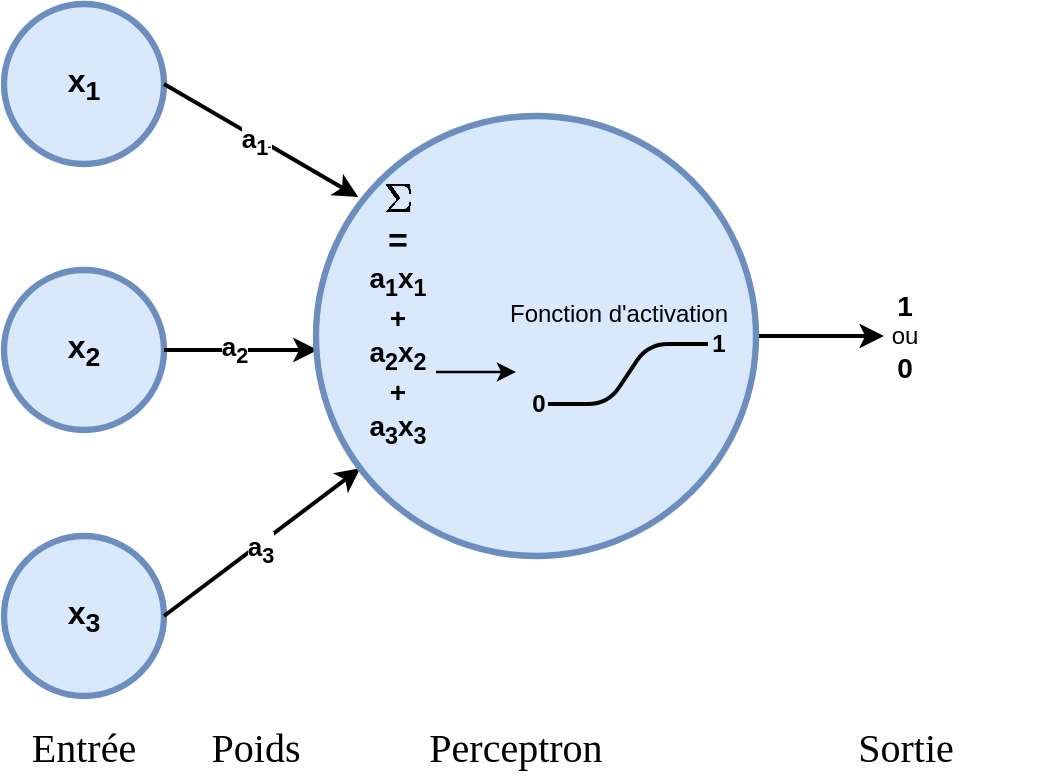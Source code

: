 <mxfile version="27.1.1" pages="4">
  <diagram name="perceptron" id="kRN_M4UffHJepdv6qK--">
    <mxGraphModel dx="1955" dy="2125" grid="1" gridSize="10" guides="1" tooltips="1" connect="1" arrows="1" fold="1" page="1" pageScale="1" pageWidth="1169" pageHeight="1654" math="1" shadow="0">
      <root>
        <mxCell id="0" />
        <mxCell id="1" parent="0" />
        <mxCell id="JOWYC3g7j5EstyxaiqBf-1" value="x&lt;sub&gt;1&lt;/sub&gt;" style="ellipse;whiteSpace=wrap;html=1;aspect=fixed;fontSize=16;fontStyle=1;strokeColor=#6c8ebf;strokeWidth=3.15;align=center;verticalAlign=middle;fontFamily=Helvetica;fontColor=default;fillColor=#dae8fc;" parent="1" vertex="1">
          <mxGeometry x="-840" y="-546" width="80" height="80" as="geometry" />
        </mxCell>
        <mxCell id="JOWYC3g7j5EstyxaiqBf-5" value="x&lt;sub&gt;2&lt;/sub&gt;" style="ellipse;whiteSpace=wrap;html=1;aspect=fixed;fontSize=16;fontStyle=1;strokeColor=#6c8ebf;strokeWidth=3.15;align=center;verticalAlign=middle;fontFamily=Helvetica;fontColor=default;fillColor=#dae8fc;" parent="1" vertex="1">
          <mxGeometry x="-840" y="-413" width="80" height="80" as="geometry" />
        </mxCell>
        <mxCell id="JOWYC3g7j5EstyxaiqBf-6" value="x&lt;sub&gt;3&lt;/sub&gt;" style="ellipse;whiteSpace=wrap;html=1;aspect=fixed;fontSize=16;fontStyle=1;strokeColor=#6c8ebf;strokeWidth=3.15;align=center;verticalAlign=middle;fontFamily=Helvetica;fontColor=default;fillColor=#dae8fc;" parent="1" vertex="1">
          <mxGeometry x="-840" y="-280" width="80" height="80" as="geometry" />
        </mxCell>
        <mxCell id="JOWYC3g7j5EstyxaiqBf-8" value="" style="endArrow=classic;html=1;rounded=0;entryX=0.096;entryY=0.184;entryDx=0;entryDy=0;entryPerimeter=0;exitX=1;exitY=0.5;exitDx=0;exitDy=0;strokeWidth=2;" parent="1" source="JOWYC3g7j5EstyxaiqBf-1" target="JOWYC3g7j5EstyxaiqBf-25" edge="1">
          <mxGeometry width="50" height="50" relative="1" as="geometry">
            <mxPoint x="-820" y="-470" as="sourcePoint" />
            <mxPoint x="-680" y="-400" as="targetPoint" />
          </mxGeometry>
        </mxCell>
        <mxCell id="JOWYC3g7j5EstyxaiqBf-30" value="x&lt;sub&gt;1&lt;/sub&gt;" style="edgeLabel;html=1;align=center;verticalAlign=middle;resizable=0;points=[];" parent="JOWYC3g7j5EstyxaiqBf-8" vertex="1" connectable="0">
          <mxGeometry x="-0.032" y="1" relative="1" as="geometry">
            <mxPoint as="offset" />
          </mxGeometry>
        </mxCell>
        <mxCell id="JOWYC3g7j5EstyxaiqBf-36" value="a&lt;sub&gt;1&lt;/sub&gt;" style="edgeLabel;html=1;align=center;verticalAlign=middle;resizable=0;points=[];fontSize=13;fontStyle=1" parent="JOWYC3g7j5EstyxaiqBf-8" vertex="1" connectable="0">
          <mxGeometry x="-0.045" y="-2" relative="1" as="geometry">
            <mxPoint as="offset" />
          </mxGeometry>
        </mxCell>
        <mxCell id="JOWYC3g7j5EstyxaiqBf-9" value="" style="endArrow=classic;html=1;rounded=0;fontSize=14;entryX=0.004;entryY=0.532;entryDx=0;entryDy=0;entryPerimeter=0;strokeWidth=2;" parent="1" source="JOWYC3g7j5EstyxaiqBf-5" target="JOWYC3g7j5EstyxaiqBf-25" edge="1">
          <mxGeometry width="50" height="50" relative="1" as="geometry">
            <mxPoint x="-620" y="-242.5" as="sourcePoint" />
            <mxPoint x="-690" y="-364" as="targetPoint" />
          </mxGeometry>
        </mxCell>
        <mxCell id="JOWYC3g7j5EstyxaiqBf-29" value="a&lt;sub&gt;2&lt;/sub&gt;" style="edgeLabel;html=1;align=center;verticalAlign=middle;resizable=0;points=[];fontSize=13;fontStyle=1" parent="JOWYC3g7j5EstyxaiqBf-9" vertex="1" connectable="0">
          <mxGeometry x="-0.108" relative="1" as="geometry">
            <mxPoint as="offset" />
          </mxGeometry>
        </mxCell>
        <mxCell id="JOWYC3g7j5EstyxaiqBf-10" value="" style="endArrow=classic;html=1;rounded=0;exitX=1;exitY=0.5;exitDx=0;exitDy=0;strokeWidth=2;" parent="1" source="JOWYC3g7j5EstyxaiqBf-6" target="JOWYC3g7j5EstyxaiqBf-25" edge="1">
          <mxGeometry width="50" height="50" relative="1" as="geometry">
            <mxPoint x="-610" y="-232.5" as="sourcePoint" />
            <mxPoint x="-730" y="-310" as="targetPoint" />
          </mxGeometry>
        </mxCell>
        <mxCell id="JOWYC3g7j5EstyxaiqBf-31" value="a&lt;sub&gt;3&lt;/sub&gt;" style="edgeLabel;html=1;align=center;verticalAlign=middle;resizable=0;points=[];fontSize=13;fontStyle=1" parent="JOWYC3g7j5EstyxaiqBf-10" vertex="1" connectable="0">
          <mxGeometry x="-0.052" y="-2" relative="1" as="geometry">
            <mxPoint as="offset" />
          </mxGeometry>
        </mxCell>
        <mxCell id="JOWYC3g7j5EstyxaiqBf-20" value="&lt;div align=&quot;center&quot;&gt;&lt;b&gt;&lt;font style=&quot;font-size: 14px;&quot;&gt;1&lt;/font&gt;&lt;/b&gt;&lt;/div&gt;&lt;div align=&quot;center&quot;&gt;&lt;font&gt;ou&lt;/font&gt;&lt;/div&gt;&lt;div align=&quot;center&quot;&gt;&lt;b&gt;&lt;font style=&quot;font-size: 14px;&quot;&gt;0&lt;/font&gt;&lt;/b&gt;&lt;/div&gt;" style="text;html=1;align=center;verticalAlign=middle;resizable=0;points=[];autosize=1;strokeColor=none;fillColor=none;" parent="1" vertex="1">
          <mxGeometry x="-410" y="-410" width="40" height="60" as="geometry" />
        </mxCell>
        <mxCell id="JOWYC3g7j5EstyxaiqBf-19" value="" style="endArrow=classic;html=1;rounded=0;strokeWidth=2;exitX=1;exitY=0.5;exitDx=0;exitDy=0;" parent="1" source="JOWYC3g7j5EstyxaiqBf-25" edge="1">
          <mxGeometry width="50" height="50" relative="1" as="geometry">
            <mxPoint x="-441" y="-359.204" as="sourcePoint" />
            <mxPoint x="-400" y="-380" as="targetPoint" />
          </mxGeometry>
        </mxCell>
        <mxCell id="JOWYC3g7j5EstyxaiqBf-25" value="" style="ellipse;whiteSpace=wrap;html=1;aspect=fixed;fillColor=#dae8fc;strokeWidth=3.15;strokeColor=#6c8ebf;" parent="1" vertex="1">
          <mxGeometry x="-684" y="-490" width="220" height="220" as="geometry" />
        </mxCell>
        <mxCell id="JOWYC3g7j5EstyxaiqBf-45" value="Entrée" style="text;html=1;align=center;verticalAlign=middle;whiteSpace=wrap;rounded=0;fontSize=20;fontFamily=Lucida Console;" parent="1" vertex="1">
          <mxGeometry x="-830" y="-190" width="60" height="30" as="geometry" />
        </mxCell>
        <mxCell id="JOWYC3g7j5EstyxaiqBf-46" value="Poids" style="text;html=1;align=center;verticalAlign=middle;whiteSpace=wrap;rounded=0;fontSize=20;fontFamily=Lucida Console;" parent="1" vertex="1">
          <mxGeometry x="-744" y="-190" width="60" height="30" as="geometry" />
        </mxCell>
        <mxCell id="JOWYC3g7j5EstyxaiqBf-48" value="Perceptron" style="text;html=1;align=center;verticalAlign=middle;whiteSpace=wrap;rounded=0;fontSize=20;fontFamily=Lucida Console;" parent="1" vertex="1">
          <mxGeometry x="-659" y="-190" width="150" height="30" as="geometry" />
        </mxCell>
        <mxCell id="JOWYC3g7j5EstyxaiqBf-52" value="Sortie" style="text;html=1;align=center;verticalAlign=middle;whiteSpace=wrap;rounded=0;fontSize=20;fontFamily=Lucida Console;" parent="1" vertex="1">
          <mxGeometry x="-464" y="-190" width="150" height="30" as="geometry" />
        </mxCell>
        <mxCell id="JOWYC3g7j5EstyxaiqBf-58" value="" style="group" parent="1" vertex="1" connectable="0">
          <mxGeometry x="-668" y="-466" width="200" height="150" as="geometry" />
        </mxCell>
        <mxCell id="JOWYC3g7j5EstyxaiqBf-14" value="" style="endArrow=classic;html=1;rounded=0;strokeWidth=1.181;" parent="JOWYC3g7j5EstyxaiqBf-58" edge="1">
          <mxGeometry width="50" height="50" relative="1" as="geometry">
            <mxPoint x="44" y="104" as="sourcePoint" />
            <mxPoint x="84" y="104.001" as="targetPoint" />
          </mxGeometry>
        </mxCell>
        <mxCell id="JOWYC3g7j5EstyxaiqBf-42" value="" style="group" parent="JOWYC3g7j5EstyxaiqBf-58" vertex="1" connectable="0">
          <mxGeometry x="70" y="60" width="130" height="75" as="geometry" />
        </mxCell>
        <mxCell id="JOWYC3g7j5EstyxaiqBf-17" value="Fonction d&#39;activation" style="text;html=1;align=center;verticalAlign=middle;resizable=0;points=[];autosize=1;strokeColor=none;fillColor=none;" parent="JOWYC3g7j5EstyxaiqBf-42" vertex="1">
          <mxGeometry width="130" height="30" as="geometry" />
        </mxCell>
        <mxCell id="JOWYC3g7j5EstyxaiqBf-18" value="" style="endArrow=none;html=1;rounded=1;curved=0;strokeWidth=1.968;" parent="JOWYC3g7j5EstyxaiqBf-42" edge="1">
          <mxGeometry width="50" height="50" relative="1" as="geometry">
            <mxPoint x="30" y="60" as="sourcePoint" />
            <mxPoint x="110" y="30" as="targetPoint" />
            <Array as="points">
              <mxPoint x="60" y="60" />
              <mxPoint x="80" y="30" />
            </Array>
          </mxGeometry>
        </mxCell>
        <mxCell id="JOWYC3g7j5EstyxaiqBf-21" value="1" style="text;html=1;align=center;verticalAlign=middle;resizable=0;points=[];autosize=1;strokeColor=none;fillColor=none;fontStyle=1" parent="JOWYC3g7j5EstyxaiqBf-42" vertex="1">
          <mxGeometry x="100" y="15" width="30" height="30" as="geometry" />
        </mxCell>
        <mxCell id="JOWYC3g7j5EstyxaiqBf-23" value="0" style="text;html=1;align=center;verticalAlign=middle;resizable=0;points=[];autosize=1;strokeColor=none;fillColor=none;fontStyle=1" parent="JOWYC3g7j5EstyxaiqBf-42" vertex="1">
          <mxGeometry x="10" y="45" width="30" height="30" as="geometry" />
        </mxCell>
        <mxCell id="JOWYC3g7j5EstyxaiqBf-56" value="&lt;div&gt;&lt;b&gt;&lt;font style=&quot;font-size: 17px;&quot;&gt;\(\Sigma\)&lt;/font&gt;&lt;/b&gt;&lt;/div&gt;&lt;div&gt;&lt;b&gt;&lt;font style=&quot;font-size: 17px;&quot;&gt;=&lt;/font&gt;&lt;/b&gt;&lt;/div&gt;&lt;div&gt;&lt;b&gt;&lt;font style=&quot;font-size: 14px;&quot;&gt;a&lt;sub&gt;1&lt;/sub&gt;&lt;/font&gt;&lt;/b&gt;&lt;b&gt;&lt;font style=&quot;font-size: 14px;&quot;&gt;x&lt;sub&gt;1&lt;/sub&gt;&lt;/font&gt;&lt;/b&gt;&lt;/div&gt;&lt;div&gt;&lt;b&gt;&lt;font style=&quot;font-size: 14px;&quot;&gt;+&lt;/font&gt;&lt;/b&gt;&lt;/div&gt;&lt;div&gt;&lt;b&gt;&lt;font style=&quot;font-size: 14px;&quot;&gt;a&lt;sub&gt;2&lt;/sub&gt;&lt;/font&gt;&lt;/b&gt;&lt;b&gt;&lt;font style=&quot;font-size: 14px;&quot;&gt;x&lt;sub&gt;2&lt;/sub&gt;&lt;/font&gt;&lt;/b&gt;&lt;/div&gt;&lt;div&gt;&lt;b&gt;&lt;font style=&quot;font-size: 14px;&quot;&gt;+&lt;/font&gt;&lt;/b&gt;&lt;/div&gt;&lt;div&gt;&lt;b&gt;&lt;font style=&quot;font-size: 14px;&quot;&gt;a&lt;sub&gt;3&lt;/sub&gt;x&lt;sub&gt;3&lt;/sub&gt;&lt;/font&gt;&lt;/b&gt;&lt;/div&gt;" style="rounded=0;whiteSpace=wrap;html=1;verticalAlign=middle;strokeColor=none;fillColor=none;" parent="JOWYC3g7j5EstyxaiqBf-58" vertex="1">
          <mxGeometry width="50" height="150" as="geometry" />
        </mxCell>
      </root>
    </mxGraphModel>
  </diagram>
  <diagram id="fxPwJ1kbvb1fZuyBYZfH" name="MSE">
    <mxGraphModel dx="1412" dy="709" grid="1" gridSize="10" guides="1" tooltips="1" connect="1" arrows="1" fold="1" page="1" pageScale="1" pageWidth="1169" pageHeight="1654" math="1" shadow="0">
      <root>
        <mxCell id="0" />
        <mxCell id="1" parent="0" />
        <mxCell id="d9j87F2AkD7W-sZHAdpy-30" value="" style="rounded=1;whiteSpace=wrap;html=1;" vertex="1" parent="1">
          <mxGeometry x="810" y="180" width="270" height="90" as="geometry" />
        </mxCell>
        <mxCell id="d9j87F2AkD7W-sZHAdpy-3" value="" style="endArrow=classic;startArrow=classic;html=1;rounded=0;strokeWidth=1.968;" edge="1" parent="1">
          <mxGeometry width="50" height="50" relative="1" as="geometry">
            <mxPoint x="440" y="40" as="sourcePoint" />
            <mxPoint x="810" y="400" as="targetPoint" />
            <Array as="points">
              <mxPoint x="440" y="400" />
            </Array>
          </mxGeometry>
        </mxCell>
        <mxCell id="d9j87F2AkD7W-sZHAdpy-4" value="" style="ellipse;whiteSpace=wrap;html=1;aspect=fixed;fillColor=#6a00ff;strokeColor=none;fontColor=#ffffff;" vertex="1" parent="1">
          <mxGeometry x="690" y="160" width="10" height="10" as="geometry" />
        </mxCell>
        <mxCell id="d9j87F2AkD7W-sZHAdpy-5" value="" style="ellipse;whiteSpace=wrap;html=1;aspect=fixed;fillColor=#6a00ff;strokeColor=none;fontColor=#ffffff;" vertex="1" parent="1">
          <mxGeometry x="617" y="165" width="10" height="10" as="geometry" />
        </mxCell>
        <mxCell id="d9j87F2AkD7W-sZHAdpy-6" value="" style="ellipse;whiteSpace=wrap;html=1;aspect=fixed;fillColor=#6a00ff;strokeColor=none;fontColor=#ffffff;" vertex="1" parent="1">
          <mxGeometry x="617" y="165" width="10" height="10" as="geometry" />
        </mxCell>
        <mxCell id="d9j87F2AkD7W-sZHAdpy-7" value="" style="ellipse;whiteSpace=wrap;html=1;aspect=fixed;fillColor=#6a00ff;strokeColor=none;fontColor=#ffffff;" vertex="1" parent="1">
          <mxGeometry x="617" y="165" width="10" height="10" as="geometry" />
        </mxCell>
        <mxCell id="d9j87F2AkD7W-sZHAdpy-8" value="" style="ellipse;whiteSpace=wrap;html=1;aspect=fixed;fillColor=#6a00ff;strokeColor=none;fontColor=#ffffff;" vertex="1" parent="1">
          <mxGeometry x="617" y="165" width="10" height="10" as="geometry" />
        </mxCell>
        <mxCell id="d9j87F2AkD7W-sZHAdpy-9" value="" style="ellipse;whiteSpace=wrap;html=1;aspect=fixed;fillColor=#6a00ff;strokeColor=none;fontColor=#ffffff;" vertex="1" parent="1">
          <mxGeometry x="490" y="270" width="10" height="10" as="geometry" />
        </mxCell>
        <mxCell id="d9j87F2AkD7W-sZHAdpy-10" value="" style="ellipse;whiteSpace=wrap;html=1;aspect=fixed;fillColor=#6a00ff;strokeColor=none;fontColor=#ffffff;" vertex="1" parent="1">
          <mxGeometry x="580" y="270" width="10" height="10" as="geometry" />
        </mxCell>
        <mxCell id="d9j87F2AkD7W-sZHAdpy-11" value="" style="ellipse;whiteSpace=wrap;html=1;aspect=fixed;fillColor=#6a00ff;strokeColor=none;fontColor=#ffffff;" vertex="1" parent="1">
          <mxGeometry x="460" y="380" width="10" height="10" as="geometry" />
        </mxCell>
        <mxCell id="d9j87F2AkD7W-sZHAdpy-12" value="" style="ellipse;whiteSpace=wrap;html=1;aspect=fixed;fillColor=#6a00ff;strokeColor=none;fontColor=#ffffff;" vertex="1" parent="1">
          <mxGeometry x="750" y="40" width="10" height="10" as="geometry" />
        </mxCell>
        <mxCell id="d9j87F2AkD7W-sZHAdpy-13" value="" style="endArrow=none;html=1;rounded=0;fillColor=#008a00;strokeColor=#005700;strokeWidth=1.968;" edge="1" parent="1">
          <mxGeometry width="50" height="50" relative="1" as="geometry">
            <mxPoint x="440" y="380" as="sourcePoint" />
            <mxPoint x="800" y="40" as="targetPoint" />
          </mxGeometry>
        </mxCell>
        <mxCell id="d9j87F2AkD7W-sZHAdpy-14" value="" style="endArrow=none;dashed=1;html=1;rounded=0;entryX=0.5;entryY=1;entryDx=0;entryDy=0;strokeWidth=1.575;dashPattern=1 2;" edge="1" parent="1" target="d9j87F2AkD7W-sZHAdpy-9">
          <mxGeometry width="50" height="50" relative="1" as="geometry">
            <mxPoint x="495" y="328" as="sourcePoint" />
            <mxPoint x="610" y="350" as="targetPoint" />
          </mxGeometry>
        </mxCell>
        <mxCell id="d9j87F2AkD7W-sZHAdpy-15" value="" style="endArrow=none;dashed=1;html=1;rounded=0;entryX=0.5;entryY=1;entryDx=0;entryDy=0;strokeWidth=1.575;dashPattern=1 2;" edge="1" parent="1">
          <mxGeometry width="50" height="50" relative="1" as="geometry">
            <mxPoint x="755" y="80" as="sourcePoint" />
            <mxPoint x="754.5" y="50" as="targetPoint" />
          </mxGeometry>
        </mxCell>
        <mxCell id="d9j87F2AkD7W-sZHAdpy-16" value="" style="endArrow=none;dashed=1;html=1;rounded=0;strokeWidth=1.575;dashPattern=1 2;" edge="1" parent="1">
          <mxGeometry width="50" height="50" relative="1" as="geometry">
            <mxPoint x="584" y="270" as="sourcePoint" />
            <mxPoint x="584" y="240" as="targetPoint" />
          </mxGeometry>
        </mxCell>
        <mxCell id="d9j87F2AkD7W-sZHAdpy-17" value="" style="endArrow=none;dashed=1;html=1;rounded=0;strokeWidth=1.575;dashPattern=1 2;" edge="1" parent="1">
          <mxGeometry width="50" height="50" relative="1" as="geometry">
            <mxPoint x="464.5" y="380" as="sourcePoint" />
            <mxPoint x="464.566" y="360" as="targetPoint" />
          </mxGeometry>
        </mxCell>
        <mxCell id="d9j87F2AkD7W-sZHAdpy-18" value="" style="endArrow=none;dashed=1;html=1;rounded=0;entryX=0.5;entryY=1;entryDx=0;entryDy=0;strokeWidth=1.575;dashPattern=1 2;" edge="1" parent="1">
          <mxGeometry width="50" height="50" relative="1" as="geometry">
            <mxPoint x="622" y="210" as="sourcePoint" />
            <mxPoint x="621.5" y="175" as="targetPoint" />
          </mxGeometry>
        </mxCell>
        <mxCell id="d9j87F2AkD7W-sZHAdpy-19" value="" style="endArrow=none;dashed=1;html=1;rounded=0;strokeWidth=1.575;dashPattern=1 2;" edge="1" parent="1">
          <mxGeometry width="50" height="50" relative="1" as="geometry">
            <mxPoint x="694.5" y="160" as="sourcePoint" />
            <mxPoint x="695" y="140" as="targetPoint" />
          </mxGeometry>
        </mxCell>
        <mxCell id="d9j87F2AkD7W-sZHAdpy-26" value="&lt;div&gt;&lt;b&gt;&lt;font style=&quot;font-size: 14px;&quot;&gt;$$Y$$&lt;/font&gt;&lt;/b&gt;&lt;/div&gt;" style="text;html=1;align=center;verticalAlign=middle;resizable=0;points=[];autosize=1;strokeColor=none;fillColor=none;" vertex="1" parent="1">
          <mxGeometry x="430" y="30" width="60" height="30" as="geometry" />
        </mxCell>
        <mxCell id="d9j87F2AkD7W-sZHAdpy-27" value="" style="group" vertex="1" connectable="0" parent="1">
          <mxGeometry x="660" y="280" width="160" height="90" as="geometry" />
        </mxCell>
        <mxCell id="d9j87F2AkD7W-sZHAdpy-20" value="" style="endArrow=none;html=1;rounded=0;fillColor=#008a00;strokeColor=#005700;strokeWidth=1.968;" edge="1" parent="d9j87F2AkD7W-sZHAdpy-27">
          <mxGeometry width="50" height="50" relative="1" as="geometry">
            <mxPoint y="15" as="sourcePoint" />
            <mxPoint x="28.07" y="15" as="targetPoint" />
          </mxGeometry>
        </mxCell>
        <mxCell id="d9j87F2AkD7W-sZHAdpy-21" value="" style="ellipse;whiteSpace=wrap;html=1;aspect=fixed;fillColor=#6a00ff;strokeColor=none;fontColor=#ffffff;" vertex="1" parent="d9j87F2AkD7W-sZHAdpy-27">
          <mxGeometry x="7.357" y="40" width="9.357" height="9.357" as="geometry" />
        </mxCell>
        <mxCell id="d9j87F2AkD7W-sZHAdpy-22" value="" style="endArrow=none;dashed=1;html=1;rounded=0;strokeWidth=1.575;dashPattern=1 2;" edge="1" parent="d9j87F2AkD7W-sZHAdpy-27">
          <mxGeometry width="50" height="50" relative="1" as="geometry">
            <mxPoint x="1.871" y="83" as="sourcePoint" />
            <mxPoint x="29.942" y="83" as="targetPoint" />
          </mxGeometry>
        </mxCell>
        <mxCell id="d9j87F2AkD7W-sZHAdpy-23" value="&lt;div align=&quot;left&quot;&gt;&lt;font style=&quot;font-size: 14px;&quot;&gt;Modèle : \( \widehat { Y}\)&lt;/font&gt;&lt;/div&gt;&lt;div align=&quot;left&quot;&gt;&lt;font style=&quot;font-size: 14px;&quot;&gt;&lt;br&gt;&lt;/font&gt;&lt;/div&gt;&lt;div align=&quot;left&quot;&gt;&lt;font style=&quot;font-size: 14px;&quot;&gt;Donnée : \(Y\)&lt;/font&gt;&lt;/div&gt;&lt;div align=&quot;left&quot;&gt;&lt;font style=&quot;font-size: 14px;&quot;&gt;&lt;br&gt;&lt;/font&gt;&lt;/div&gt;&lt;div align=&quot;left&quot;&gt;&lt;font style=&quot;font-size: 14px;&quot;&gt;Erreur : \(Y - \widehat { Y}\)&lt;/font&gt;&lt;/div&gt;" style="text;html=1;align=left;verticalAlign=middle;whiteSpace=wrap;rounded=0;" vertex="1" parent="d9j87F2AkD7W-sZHAdpy-27">
          <mxGeometry x="38.363" width="121.637" height="90" as="geometry" />
        </mxCell>
        <mxCell id="d9j87F2AkD7W-sZHAdpy-28" value="&lt;div&gt;&lt;b&gt;&lt;font style=&quot;font-size: 14px;&quot;&gt;$$X$$&lt;/font&gt;&lt;/b&gt;&lt;/div&gt;" style="text;html=1;align=center;verticalAlign=middle;resizable=0;points=[];autosize=1;strokeColor=none;fillColor=none;" vertex="1" parent="1">
          <mxGeometry x="790" y="380" width="60" height="30" as="geometry" />
        </mxCell>
        <mxCell id="d9j87F2AkD7W-sZHAdpy-29" value="$$MSE = \dfrac{1}{n}&amp;nbsp;\sum_{i} (Y_i - \widehat{Y_i})^2 $$" style="text;html=1;align=center;verticalAlign=middle;whiteSpace=wrap;rounded=0;fontSize=20;" vertex="1" parent="1">
          <mxGeometry x="810" y="200" width="270" height="60" as="geometry" />
        </mxCell>
      </root>
    </mxGraphModel>
  </diagram>
  <diagram id="r7gM-jbVz1Z0LTtp6OmU" name="unsupervised">
    <mxGraphModel dx="1014" dy="471" grid="1" gridSize="10" guides="1" tooltips="1" connect="1" arrows="1" fold="1" page="1" pageScale="1" pageWidth="827" pageHeight="1169" math="0" shadow="0">
      <root>
        <mxCell id="0" />
        <mxCell id="1" parent="0" />
        <mxCell id="vZQvY5op0Xzbvrl3FdA8-2" value="" style="triangle;whiteSpace=wrap;html=1;rotation=-90;strokeColor=#001DBC;fillColor=#0050ef;fontColor=#ffffff;" vertex="1" parent="1">
          <mxGeometry x="78.75" y="356.25" width="22.5" height="25" as="geometry" />
        </mxCell>
        <mxCell id="vZQvY5op0Xzbvrl3FdA8-7" value="" style="whiteSpace=wrap;html=1;aspect=fixed;fillColor=#a20025;fontColor=#ffffff;strokeColor=none;" vertex="1" parent="1">
          <mxGeometry x="157.5" y="396.25" width="20" height="20" as="geometry" />
        </mxCell>
        <mxCell id="vZQvY5op0Xzbvrl3FdA8-11" value="" style="whiteSpace=wrap;html=1;aspect=fixed;fillColor=#a20025;fontColor=#ffffff;strokeColor=none;" vertex="1" parent="1">
          <mxGeometry x="41.25" y="458.75" width="20" height="20" as="geometry" />
        </mxCell>
        <mxCell id="vZQvY5op0Xzbvrl3FdA8-12" value="" style="whiteSpace=wrap;html=1;aspect=fixed;fillColor=#a20025;fontColor=#ffffff;strokeColor=none;" vertex="1" parent="1">
          <mxGeometry x="111.25" y="450" width="20" height="20" as="geometry" />
        </mxCell>
        <mxCell id="vZQvY5op0Xzbvrl3FdA8-13" value="" style="whiteSpace=wrap;html=1;aspect=fixed;fillColor=#a20025;fontColor=#ffffff;strokeColor=none;" vertex="1" parent="1">
          <mxGeometry x="78.75" y="410" width="20" height="20" as="geometry" />
        </mxCell>
        <mxCell id="vZQvY5op0Xzbvrl3FdA8-15" value="" style="whiteSpace=wrap;html=1;aspect=fixed;fillColor=#a20025;fontColor=#ffffff;strokeColor=none;" vertex="1" parent="1">
          <mxGeometry x="177.5" y="443.75" width="20" height="20" as="geometry" />
        </mxCell>
        <mxCell id="vZQvY5op0Xzbvrl3FdA8-16" value="" style="whiteSpace=wrap;html=1;aspect=fixed;fillColor=#a20025;fontColor=#ffffff;strokeColor=none;" vertex="1" parent="1">
          <mxGeometry x="81.25" y="492.5" width="20" height="20" as="geometry" />
        </mxCell>
        <mxCell id="vZQvY5op0Xzbvrl3FdA8-17" value="" style="triangle;whiteSpace=wrap;html=1;rotation=-90;strokeColor=#001DBC;fillColor=#0050ef;fontColor=#ffffff;" vertex="1" parent="1">
          <mxGeometry x="68.75" y="458.75" width="22.5" height="25" as="geometry" />
        </mxCell>
        <mxCell id="vZQvY5op0Xzbvrl3FdA8-18" value="" style="triangle;whiteSpace=wrap;html=1;rotation=-90;strokeColor=#001DBC;fillColor=#0050ef;fontColor=#ffffff;" vertex="1" parent="1">
          <mxGeometry x="115" y="490" width="22.5" height="25" as="geometry" />
        </mxCell>
        <mxCell id="vZQvY5op0Xzbvrl3FdA8-19" value="" style="triangle;whiteSpace=wrap;html=1;rotation=-90;strokeColor=#001DBC;fillColor=#0050ef;fontColor=#ffffff;" vertex="1" parent="1">
          <mxGeometry x="185" y="410" width="22.5" height="25" as="geometry" />
        </mxCell>
        <mxCell id="vZQvY5op0Xzbvrl3FdA8-20" value="" style="triangle;whiteSpace=wrap;html=1;rotation=-90;strokeColor=#001DBC;fillColor=#0050ef;fontColor=#ffffff;" vertex="1" parent="1">
          <mxGeometry x="177.5" y="478.75" width="22.5" height="25" as="geometry" />
        </mxCell>
        <mxCell id="vZQvY5op0Xzbvrl3FdA8-21" value="" style="triangle;whiteSpace=wrap;html=1;rotation=-90;strokeColor=#001DBC;fillColor=#0050ef;fontColor=#ffffff;" vertex="1" parent="1">
          <mxGeometry x="128.75" y="418.75" width="22.5" height="25" as="geometry" />
        </mxCell>
        <mxCell id="vZQvY5op0Xzbvrl3FdA8-22" value="" style="ellipse;whiteSpace=wrap;html=1;aspect=fixed;fillColor=#008a00;fontColor=#ffffff;strokeColor=none;" vertex="1" parent="1">
          <mxGeometry x="117.5" y="376.25" width="20" height="20" as="geometry" />
        </mxCell>
        <mxCell id="vZQvY5op0Xzbvrl3FdA8-24" value="" style="ellipse;whiteSpace=wrap;html=1;aspect=fixed;fillColor=#008a00;fontColor=#ffffff;strokeColor=none;" vertex="1" parent="1">
          <mxGeometry x="41.25" y="423.75" width="20" height="20" as="geometry" />
        </mxCell>
        <mxCell id="vZQvY5op0Xzbvrl3FdA8-25" value="" style="ellipse;whiteSpace=wrap;html=1;aspect=fixed;fillColor=#008a00;fontColor=#ffffff;strokeColor=none;" vertex="1" parent="1">
          <mxGeometry x="48.75" y="373.75" width="20" height="20" as="geometry" />
        </mxCell>
        <mxCell id="vZQvY5op0Xzbvrl3FdA8-26" value="" style="ellipse;whiteSpace=wrap;html=1;aspect=fixed;fillColor=#008a00;fontColor=#ffffff;strokeColor=none;" vertex="1" parent="1">
          <mxGeometry x="147.5" y="458.75" width="20" height="20" as="geometry" />
        </mxCell>
        <mxCell id="vZQvY5op0Xzbvrl3FdA8-27" value="" style="ellipse;whiteSpace=wrap;html=1;aspect=fixed;fillColor=#008a00;fontColor=#ffffff;strokeColor=none;" vertex="1" parent="1">
          <mxGeometry x="187.5" y="376.25" width="20" height="20" as="geometry" />
        </mxCell>
        <mxCell id="vZQvY5op0Xzbvrl3FdA8-28" value="" style="ellipse;whiteSpace=wrap;html=1;aspect=fixed;fillColor=#008a00;fontColor=#ffffff;strokeColor=none;" vertex="1" parent="1">
          <mxGeometry x="40" y="490" width="20" height="20" as="geometry" />
        </mxCell>
        <mxCell id="vZQvY5op0Xzbvrl3FdA8-51" value="" style="group" vertex="1" connectable="0" parent="1">
          <mxGeometry x="632.25" y="484.75" width="78" height="45" as="geometry" />
        </mxCell>
        <mxCell id="vZQvY5op0Xzbvrl3FdA8-33" value="" style="whiteSpace=wrap;html=1;aspect=fixed;fillColor=#a20025;fontColor=#ffffff;strokeColor=none;" vertex="1" parent="vZQvY5op0Xzbvrl3FdA8-51">
          <mxGeometry x="30" y="25" width="20" height="20" as="geometry" />
        </mxCell>
        <mxCell id="vZQvY5op0Xzbvrl3FdA8-34" value="" style="whiteSpace=wrap;html=1;aspect=fixed;fillColor=#a20025;fontColor=#ffffff;strokeColor=none;" vertex="1" parent="vZQvY5op0Xzbvrl3FdA8-51">
          <mxGeometry x="60" width="20" height="20" as="geometry" />
        </mxCell>
        <mxCell id="vZQvY5op0Xzbvrl3FdA8-35" value="" style="whiteSpace=wrap;html=1;aspect=fixed;fillColor=#a20025;fontColor=#ffffff;strokeColor=none;" vertex="1" parent="vZQvY5op0Xzbvrl3FdA8-51">
          <mxGeometry y="25" width="20" height="20" as="geometry" />
        </mxCell>
        <mxCell id="vZQvY5op0Xzbvrl3FdA8-36" value="" style="whiteSpace=wrap;html=1;aspect=fixed;fillColor=#a20025;fontColor=#ffffff;strokeColor=none;" vertex="1" parent="vZQvY5op0Xzbvrl3FdA8-51">
          <mxGeometry width="20" height="20" as="geometry" />
        </mxCell>
        <mxCell id="vZQvY5op0Xzbvrl3FdA8-37" value="" style="whiteSpace=wrap;html=1;aspect=fixed;fillColor=#a20025;fontColor=#ffffff;strokeColor=none;" vertex="1" parent="vZQvY5op0Xzbvrl3FdA8-51">
          <mxGeometry x="61" y="25" width="20" height="20" as="geometry" />
        </mxCell>
        <mxCell id="vZQvY5op0Xzbvrl3FdA8-38" value="" style="whiteSpace=wrap;html=1;aspect=fixed;fillColor=#a20025;fontColor=#ffffff;strokeColor=none;" vertex="1" parent="vZQvY5op0Xzbvrl3FdA8-51">
          <mxGeometry x="30" width="20" height="20" as="geometry" />
        </mxCell>
        <mxCell id="vZQvY5op0Xzbvrl3FdA8-53" value="" style="group" vertex="1" connectable="0" parent="1">
          <mxGeometry x="637.75" y="339" width="74.5" height="50" as="geometry" />
        </mxCell>
        <mxCell id="vZQvY5op0Xzbvrl3FdA8-44" value="" style="ellipse;whiteSpace=wrap;html=1;aspect=fixed;fillColor=#008a00;fontColor=#ffffff;strokeColor=none;" vertex="1" parent="vZQvY5op0Xzbvrl3FdA8-53">
          <mxGeometry x="27.5" width="20" height="20" as="geometry" />
        </mxCell>
        <mxCell id="vZQvY5op0Xzbvrl3FdA8-45" value="" style="ellipse;whiteSpace=wrap;html=1;aspect=fixed;fillColor=#008a00;fontColor=#ffffff;strokeColor=none;" vertex="1" parent="vZQvY5op0Xzbvrl3FdA8-53">
          <mxGeometry y="30" width="20" height="20" as="geometry" />
        </mxCell>
        <mxCell id="vZQvY5op0Xzbvrl3FdA8-46" value="" style="ellipse;whiteSpace=wrap;html=1;aspect=fixed;fillColor=#008a00;fontColor=#ffffff;strokeColor=none;" vertex="1" parent="vZQvY5op0Xzbvrl3FdA8-53">
          <mxGeometry width="20" height="20" as="geometry" />
        </mxCell>
        <mxCell id="vZQvY5op0Xzbvrl3FdA8-47" value="" style="ellipse;whiteSpace=wrap;html=1;aspect=fixed;fillColor=#008a00;fontColor=#ffffff;strokeColor=none;" vertex="1" parent="vZQvY5op0Xzbvrl3FdA8-53">
          <mxGeometry x="54" y="30" width="20" height="20" as="geometry" />
        </mxCell>
        <mxCell id="vZQvY5op0Xzbvrl3FdA8-48" value="" style="ellipse;whiteSpace=wrap;html=1;aspect=fixed;fillColor=#008a00;fontColor=#ffffff;strokeColor=none;" vertex="1" parent="vZQvY5op0Xzbvrl3FdA8-53">
          <mxGeometry x="54.5" y="1" width="20" height="20" as="geometry" />
        </mxCell>
        <mxCell id="vZQvY5op0Xzbvrl3FdA8-49" value="" style="ellipse;whiteSpace=wrap;html=1;aspect=fixed;fillColor=#008a00;fontColor=#ffffff;strokeColor=none;" vertex="1" parent="vZQvY5op0Xzbvrl3FdA8-53">
          <mxGeometry x="27" y="30" width="20" height="20" as="geometry" />
        </mxCell>
        <mxCell id="vZQvY5op0Xzbvrl3FdA8-54" value="" style="group" vertex="1" connectable="0" parent="1">
          <mxGeometry x="627.25" y="409.5" width="92.5" height="51.25" as="geometry" />
        </mxCell>
        <mxCell id="vZQvY5op0Xzbvrl3FdA8-32" value="" style="triangle;whiteSpace=wrap;html=1;rotation=-90;strokeColor=#001DBC;fillColor=#0050ef;fontColor=#ffffff;" vertex="1" parent="vZQvY5op0Xzbvrl3FdA8-54">
          <mxGeometry x="1.25" y="-1.25" width="22.5" height="25" as="geometry" />
        </mxCell>
        <mxCell id="vZQvY5op0Xzbvrl3FdA8-39" value="" style="triangle;whiteSpace=wrap;html=1;rotation=-90;strokeColor=#001DBC;fillColor=#0050ef;fontColor=#ffffff;" vertex="1" parent="vZQvY5op0Xzbvrl3FdA8-54">
          <mxGeometry x="68.75" y="-1.25" width="22.5" height="25" as="geometry" />
        </mxCell>
        <mxCell id="vZQvY5op0Xzbvrl3FdA8-40" value="" style="triangle;whiteSpace=wrap;html=1;rotation=-90;strokeColor=#001DBC;fillColor=#0050ef;fontColor=#ffffff;" vertex="1" parent="vZQvY5op0Xzbvrl3FdA8-54">
          <mxGeometry x="68.75" y="27.5" width="22.5" height="25" as="geometry" />
        </mxCell>
        <mxCell id="vZQvY5op0Xzbvrl3FdA8-41" value="" style="triangle;whiteSpace=wrap;html=1;rotation=-90;strokeColor=#001DBC;fillColor=#0050ef;fontColor=#ffffff;" vertex="1" parent="vZQvY5op0Xzbvrl3FdA8-54">
          <mxGeometry x="1.25" y="27.5" width="22.5" height="25" as="geometry" />
        </mxCell>
        <mxCell id="vZQvY5op0Xzbvrl3FdA8-42" value="" style="triangle;whiteSpace=wrap;html=1;rotation=-90;strokeColor=#001DBC;fillColor=#0050ef;fontColor=#ffffff;" vertex="1" parent="vZQvY5op0Xzbvrl3FdA8-54">
          <mxGeometry x="35" y="27.5" width="22.5" height="25" as="geometry" />
        </mxCell>
        <mxCell id="vZQvY5op0Xzbvrl3FdA8-43" value="" style="triangle;whiteSpace=wrap;html=1;rotation=-90;strokeColor=#001DBC;fillColor=#0050ef;fontColor=#ffffff;" vertex="1" parent="vZQvY5op0Xzbvrl3FdA8-54">
          <mxGeometry x="35" y="-1.25" width="22.5" height="25" as="geometry" />
        </mxCell>
        <mxCell id="vZQvY5op0Xzbvrl3FdA8-57" value="" style="shape=flexArrow;endArrow=classic;html=1;rounded=0;fillColor=#ffe6cc;strokeColor=#d79b00;" edge="1" parent="1">
          <mxGeometry width="50" height="50" relative="1" as="geometry">
            <mxPoint x="220" y="443" as="sourcePoint" />
            <mxPoint x="320" y="443" as="targetPoint" />
            <Array as="points">
              <mxPoint x="220" y="443" />
            </Array>
          </mxGeometry>
        </mxCell>
        <mxCell id="vZQvY5op0Xzbvrl3FdA8-58" value="" style="shape=flexArrow;endArrow=classic;html=1;rounded=0;fillColor=#ffe6cc;strokeColor=#d79b00;" edge="1" parent="1">
          <mxGeometry width="50" height="50" relative="1" as="geometry">
            <mxPoint x="510" y="442.32" as="sourcePoint" />
            <mxPoint x="610" y="442.32" as="targetPoint" />
          </mxGeometry>
        </mxCell>
        <mxCell id="vZQvY5op0Xzbvrl3FdA8-59" value="&lt;div&gt;Algorithme d&#39;apprentissage&amp;nbsp;&lt;/div&gt;&lt;div&gt;NON supervisé&lt;/div&gt;" style="ellipse;whiteSpace=wrap;html=1;strokeWidth=3;fillColor=#dae8fc;strokeColor=#6c8ebf;fontStyle=1" vertex="1" parent="1">
          <mxGeometry x="325" y="385" width="177" height="123.75" as="geometry" />
        </mxCell>
        <mxCell id="vZQvY5op0Xzbvrl3FdA8-61" value="Données NON étiquetées" style="text;html=1;align=center;verticalAlign=middle;resizable=0;points=[];autosize=1;strokeColor=none;fillColor=none;fontStyle=1" vertex="1" parent="1">
          <mxGeometry x="40" y="520" width="160" height="30" as="geometry" />
        </mxCell>
      </root>
    </mxGraphModel>
  </diagram>
  <diagram id="svUsRmFIugh8n_Jfr4pW" name="reseau neurones">
    <mxGraphModel dx="745" dy="471" grid="1" gridSize="10" guides="1" tooltips="1" connect="1" arrows="1" fold="1" page="1" pageScale="1" pageWidth="827" pageHeight="1169" math="0" shadow="0">
      <root>
        <mxCell id="0" />
        <mxCell id="1" parent="0" />
        <mxCell id="zBDuOlK9vXpHZZ0f2xWU-176" value="" style="group" vertex="1" connectable="0" parent="1">
          <mxGeometry x="120" y="200" width="520" height="190" as="geometry" />
        </mxCell>
        <mxCell id="zBDuOlK9vXpHZZ0f2xWU-1" value="" style="ellipse;whiteSpace=wrap;html=1;aspect=fixed;fillColor=#e1d5e7;strokeColor=none;" vertex="1" parent="zBDuOlK9vXpHZZ0f2xWU-176">
          <mxGeometry x="130" y="40" width="30" height="30" as="geometry" />
        </mxCell>
        <mxCell id="zBDuOlK9vXpHZZ0f2xWU-2" value="" style="ellipse;whiteSpace=wrap;html=1;aspect=fixed;fillColor=#e1d5e7;strokeColor=none;" vertex="1" parent="zBDuOlK9vXpHZZ0f2xWU-176">
          <mxGeometry x="130" y="120" width="30" height="30" as="geometry" />
        </mxCell>
        <mxCell id="zBDuOlK9vXpHZZ0f2xWU-3" value="" style="ellipse;whiteSpace=wrap;html=1;aspect=fixed;fillColor=#e1d5e7;strokeColor=none;" vertex="1" parent="zBDuOlK9vXpHZZ0f2xWU-176">
          <mxGeometry x="130" y="80" width="30" height="30" as="geometry" />
        </mxCell>
        <mxCell id="zBDuOlK9vXpHZZ0f2xWU-4" value="" style="ellipse;whiteSpace=wrap;html=1;aspect=fixed;fillColor=#f8cecc;strokeColor=none;" vertex="1" parent="zBDuOlK9vXpHZZ0f2xWU-176">
          <mxGeometry y="20" width="30" height="30" as="geometry" />
        </mxCell>
        <mxCell id="zBDuOlK9vXpHZZ0f2xWU-5" value="" style="ellipse;whiteSpace=wrap;html=1;aspect=fixed;fillColor=#e1d5e7;strokeColor=none;" vertex="1" parent="zBDuOlK9vXpHZZ0f2xWU-176">
          <mxGeometry x="130" width="30" height="30" as="geometry" />
        </mxCell>
        <mxCell id="zBDuOlK9vXpHZZ0f2xWU-6" value="" style="ellipse;whiteSpace=wrap;html=1;aspect=fixed;fillColor=#f8cecc;strokeColor=none;" vertex="1" parent="zBDuOlK9vXpHZZ0f2xWU-176">
          <mxGeometry y="100" width="30" height="30" as="geometry" />
        </mxCell>
        <mxCell id="zBDuOlK9vXpHZZ0f2xWU-7" value="" style="ellipse;whiteSpace=wrap;html=1;aspect=fixed;fillColor=#f8cecc;strokeColor=none;" vertex="1" parent="zBDuOlK9vXpHZZ0f2xWU-176">
          <mxGeometry y="60" width="30" height="30" as="geometry" />
        </mxCell>
        <mxCell id="zBDuOlK9vXpHZZ0f2xWU-8" value="" style="ellipse;whiteSpace=wrap;html=1;aspect=fixed;fillColor=#f8cecc;strokeColor=none;" vertex="1" parent="zBDuOlK9vXpHZZ0f2xWU-176">
          <mxGeometry y="140" width="30" height="30" as="geometry" />
        </mxCell>
        <mxCell id="zBDuOlK9vXpHZZ0f2xWU-10" value="" style="ellipse;whiteSpace=wrap;html=1;aspect=fixed;fillColor=#e1d5e7;strokeColor=none;" vertex="1" parent="zBDuOlK9vXpHZZ0f2xWU-176">
          <mxGeometry x="130" y="160" width="30" height="30" as="geometry" />
        </mxCell>
        <mxCell id="zBDuOlK9vXpHZZ0f2xWU-11" value="" style="endArrow=classic;html=1;rounded=0;exitX=1;exitY=0.5;exitDx=0;exitDy=0;entryX=0;entryY=0;entryDx=0;entryDy=0;endSize=2;strokeColor=#808080;" edge="1" parent="zBDuOlK9vXpHZZ0f2xWU-176" source="zBDuOlK9vXpHZZ0f2xWU-4" target="zBDuOlK9vXpHZZ0f2xWU-5">
          <mxGeometry width="50" height="50" relative="1" as="geometry">
            <mxPoint x="330" y="110" as="sourcePoint" />
            <mxPoint x="380" y="60" as="targetPoint" />
          </mxGeometry>
        </mxCell>
        <mxCell id="zBDuOlK9vXpHZZ0f2xWU-12" value="" style="endArrow=classic;html=1;rounded=0;exitX=1;exitY=0.5;exitDx=0;exitDy=0;entryX=0;entryY=0;entryDx=0;entryDy=0;endSize=2;strokeColor=#808080;" edge="1" parent="zBDuOlK9vXpHZZ0f2xWU-176" source="zBDuOlK9vXpHZZ0f2xWU-4" target="zBDuOlK9vXpHZZ0f2xWU-1">
          <mxGeometry width="50" height="50" relative="1" as="geometry">
            <mxPoint x="330" y="110" as="sourcePoint" />
            <mxPoint x="380" y="60" as="targetPoint" />
          </mxGeometry>
        </mxCell>
        <mxCell id="zBDuOlK9vXpHZZ0f2xWU-13" value="" style="endArrow=classic;html=1;rounded=0;exitX=1;exitY=0.5;exitDx=0;exitDy=0;entryX=0;entryY=0;entryDx=0;entryDy=0;endSize=2;strokeColor=#808080;" edge="1" parent="zBDuOlK9vXpHZZ0f2xWU-176" source="zBDuOlK9vXpHZZ0f2xWU-4" target="zBDuOlK9vXpHZZ0f2xWU-3">
          <mxGeometry width="50" height="50" relative="1" as="geometry">
            <mxPoint x="330" y="110" as="sourcePoint" />
            <mxPoint x="380" y="60" as="targetPoint" />
          </mxGeometry>
        </mxCell>
        <mxCell id="zBDuOlK9vXpHZZ0f2xWU-14" value="" style="endArrow=classic;html=1;rounded=0;exitX=1;exitY=0.5;exitDx=0;exitDy=0;entryX=0;entryY=0;entryDx=0;entryDy=0;endSize=2;strokeColor=#808080;" edge="1" parent="zBDuOlK9vXpHZZ0f2xWU-176" source="zBDuOlK9vXpHZZ0f2xWU-4" target="zBDuOlK9vXpHZZ0f2xWU-2">
          <mxGeometry width="50" height="50" relative="1" as="geometry">
            <mxPoint x="330" y="110" as="sourcePoint" />
            <mxPoint x="380" y="60" as="targetPoint" />
          </mxGeometry>
        </mxCell>
        <mxCell id="zBDuOlK9vXpHZZ0f2xWU-15" value="" style="endArrow=classic;html=1;rounded=0;exitX=1;exitY=0.5;exitDx=0;exitDy=0;entryX=0;entryY=0;entryDx=0;entryDy=0;endSize=2;strokeColor=#808080;" edge="1" parent="zBDuOlK9vXpHZZ0f2xWU-176" source="zBDuOlK9vXpHZZ0f2xWU-4" target="zBDuOlK9vXpHZZ0f2xWU-10">
          <mxGeometry width="50" height="50" relative="1" as="geometry">
            <mxPoint x="70" y="140" as="sourcePoint" />
            <mxPoint x="170" y="240" as="targetPoint" />
          </mxGeometry>
        </mxCell>
        <mxCell id="zBDuOlK9vXpHZZ0f2xWU-16" value="" style="endArrow=classic;html=1;rounded=0;endSize=2;exitX=1;exitY=0.5;exitDx=0;exitDy=0;entryX=0;entryY=0.5;entryDx=0;entryDy=0;strokeColor=#808080;" edge="1" parent="zBDuOlK9vXpHZZ0f2xWU-176" source="zBDuOlK9vXpHZZ0f2xWU-7" target="zBDuOlK9vXpHZZ0f2xWU-3">
          <mxGeometry width="50" height="50" relative="1" as="geometry">
            <mxPoint x="330" y="110" as="sourcePoint" />
            <mxPoint x="60" y="240" as="targetPoint" />
          </mxGeometry>
        </mxCell>
        <mxCell id="zBDuOlK9vXpHZZ0f2xWU-18" value="" style="endArrow=classic;html=1;rounded=0;endSize=2;entryX=0;entryY=0.5;entryDx=0;entryDy=0;exitX=1;exitY=0.5;exitDx=0;exitDy=0;strokeColor=#808080;" edge="1" parent="zBDuOlK9vXpHZZ0f2xWU-176" source="zBDuOlK9vXpHZZ0f2xWU-6" target="zBDuOlK9vXpHZZ0f2xWU-10">
          <mxGeometry width="50" height="50" relative="1" as="geometry">
            <mxPoint x="30" y="110" as="sourcePoint" />
            <mxPoint x="460" y="130" as="targetPoint" />
          </mxGeometry>
        </mxCell>
        <mxCell id="zBDuOlK9vXpHZZ0f2xWU-19" value="" style="endArrow=classic;html=1;rounded=0;endSize=2;exitX=1;exitY=0.5;exitDx=0;exitDy=0;entryX=0;entryY=0.5;entryDx=0;entryDy=0;strokeColor=#808080;" edge="1" parent="zBDuOlK9vXpHZZ0f2xWU-176" source="zBDuOlK9vXpHZZ0f2xWU-7" target="zBDuOlK9vXpHZZ0f2xWU-1">
          <mxGeometry width="50" height="50" relative="1" as="geometry">
            <mxPoint x="370" y="130" as="sourcePoint" />
            <mxPoint x="420" y="80" as="targetPoint" />
          </mxGeometry>
        </mxCell>
        <mxCell id="zBDuOlK9vXpHZZ0f2xWU-20" value="" style="endArrow=classic;html=1;rounded=0;endSize=2;exitX=1;exitY=0.5;exitDx=0;exitDy=0;entryX=0;entryY=0.5;entryDx=0;entryDy=0;strokeColor=#808080;" edge="1" parent="zBDuOlK9vXpHZZ0f2xWU-176" source="zBDuOlK9vXpHZZ0f2xWU-7" target="zBDuOlK9vXpHZZ0f2xWU-10">
          <mxGeometry width="50" height="50" relative="1" as="geometry">
            <mxPoint x="410" y="160" as="sourcePoint" />
            <mxPoint x="460" y="110" as="targetPoint" />
          </mxGeometry>
        </mxCell>
        <mxCell id="zBDuOlK9vXpHZZ0f2xWU-21" value="" style="endArrow=classic;html=1;rounded=0;endSize=2;exitX=1;exitY=0.5;exitDx=0;exitDy=0;entryX=0;entryY=0.5;entryDx=0;entryDy=0;strokeColor=#808080;" edge="1" parent="zBDuOlK9vXpHZZ0f2xWU-176" source="zBDuOlK9vXpHZZ0f2xWU-7" target="zBDuOlK9vXpHZZ0f2xWU-2">
          <mxGeometry width="50" height="50" relative="1" as="geometry">
            <mxPoint x="380" y="40" as="sourcePoint" />
            <mxPoint x="430" y="-10" as="targetPoint" />
          </mxGeometry>
        </mxCell>
        <mxCell id="zBDuOlK9vXpHZZ0f2xWU-22" value="" style="endArrow=classic;html=1;rounded=0;endSize=2;exitX=1;exitY=0.5;exitDx=0;exitDy=0;strokeColor=#808080;" edge="1" parent="zBDuOlK9vXpHZZ0f2xWU-176" source="zBDuOlK9vXpHZZ0f2xWU-7">
          <mxGeometry width="50" height="50" relative="1" as="geometry">
            <mxPoint x="380" y="-20" as="sourcePoint" />
            <mxPoint x="130" y="15" as="targetPoint" />
          </mxGeometry>
        </mxCell>
        <mxCell id="zBDuOlK9vXpHZZ0f2xWU-23" value="" style="endArrow=classic;html=1;rounded=0;endSize=2;exitX=1;exitY=0.5;exitDx=0;exitDy=0;entryX=0;entryY=0.5;entryDx=0;entryDy=0;strokeColor=#808080;" edge="1" parent="zBDuOlK9vXpHZZ0f2xWU-176" source="zBDuOlK9vXpHZZ0f2xWU-6" target="zBDuOlK9vXpHZZ0f2xWU-2">
          <mxGeometry width="50" height="50" relative="1" as="geometry">
            <mxPoint x="410" y="170" as="sourcePoint" />
            <mxPoint x="460" y="120" as="targetPoint" />
          </mxGeometry>
        </mxCell>
        <mxCell id="zBDuOlK9vXpHZZ0f2xWU-24" value="" style="endArrow=classic;html=1;rounded=0;endSize=2;exitX=1;exitY=0.5;exitDx=0;exitDy=0;entryX=0;entryY=0.5;entryDx=0;entryDy=0;strokeColor=#808080;" edge="1" parent="zBDuOlK9vXpHZZ0f2xWU-176" source="zBDuOlK9vXpHZZ0f2xWU-6" target="zBDuOlK9vXpHZZ0f2xWU-1">
          <mxGeometry width="50" height="50" relative="1" as="geometry">
            <mxPoint x="400" y="120" as="sourcePoint" />
            <mxPoint x="450" y="70" as="targetPoint" />
          </mxGeometry>
        </mxCell>
        <mxCell id="zBDuOlK9vXpHZZ0f2xWU-25" value="" style="endArrow=classic;html=1;rounded=0;endSize=2;exitX=1;exitY=0.5;exitDx=0;exitDy=0;entryX=0;entryY=0.5;entryDx=0;entryDy=0;strokeColor=#808080;" edge="1" parent="zBDuOlK9vXpHZZ0f2xWU-176" source="zBDuOlK9vXpHZZ0f2xWU-6" target="zBDuOlK9vXpHZZ0f2xWU-3">
          <mxGeometry width="50" height="50" relative="1" as="geometry">
            <mxPoint x="410" y="140" as="sourcePoint" />
            <mxPoint x="130" y="90" as="targetPoint" />
          </mxGeometry>
        </mxCell>
        <mxCell id="zBDuOlK9vXpHZZ0f2xWU-26" value="" style="endArrow=classic;html=1;rounded=0;endSize=2;exitX=1;exitY=0.5;exitDx=0;exitDy=0;entryX=0;entryY=0.5;entryDx=0;entryDy=0;strokeColor=#808080;" edge="1" parent="zBDuOlK9vXpHZZ0f2xWU-176" source="zBDuOlK9vXpHZZ0f2xWU-6" target="zBDuOlK9vXpHZZ0f2xWU-5">
          <mxGeometry width="50" height="50" relative="1" as="geometry">
            <mxPoint x="390" y="110" as="sourcePoint" />
            <mxPoint x="440" y="60" as="targetPoint" />
          </mxGeometry>
        </mxCell>
        <mxCell id="zBDuOlK9vXpHZZ0f2xWU-27" value="" style="endArrow=classic;html=1;rounded=0;endSize=2;exitX=1;exitY=0.5;exitDx=0;exitDy=0;entryX=0;entryY=1;entryDx=0;entryDy=0;strokeColor=#808080;" edge="1" parent="zBDuOlK9vXpHZZ0f2xWU-176" source="zBDuOlK9vXpHZZ0f2xWU-8" target="zBDuOlK9vXpHZZ0f2xWU-2">
          <mxGeometry width="50" height="50" relative="1" as="geometry">
            <mxPoint x="310" y="220" as="sourcePoint" />
            <mxPoint x="360" y="170" as="targetPoint" />
          </mxGeometry>
        </mxCell>
        <mxCell id="zBDuOlK9vXpHZZ0f2xWU-28" value="" style="endArrow=classic;html=1;rounded=0;endSize=2;exitX=1;exitY=0.5;exitDx=0;exitDy=0;entryX=0;entryY=0;entryDx=0;entryDy=0;strokeColor=#808080;" edge="1" parent="zBDuOlK9vXpHZZ0f2xWU-176" source="zBDuOlK9vXpHZZ0f2xWU-5" target="zBDuOlK9vXpHZZ0f2xWU-34">
          <mxGeometry width="50" height="50" relative="1" as="geometry">
            <mxPoint x="320" y="240" as="sourcePoint" />
            <mxPoint x="370" y="190" as="targetPoint" />
          </mxGeometry>
        </mxCell>
        <mxCell id="zBDuOlK9vXpHZZ0f2xWU-29" value="" style="endArrow=classic;html=1;rounded=0;endSize=2;exitX=1;exitY=0.5;exitDx=0;exitDy=0;entryX=0;entryY=0;entryDx=0;entryDy=0;strokeColor=#808080;" edge="1" parent="zBDuOlK9vXpHZZ0f2xWU-176" source="zBDuOlK9vXpHZZ0f2xWU-5" target="zBDuOlK9vXpHZZ0f2xWU-37">
          <mxGeometry width="50" height="50" relative="1" as="geometry">
            <mxPoint x="320" y="240" as="sourcePoint" />
            <mxPoint x="370" y="190" as="targetPoint" />
          </mxGeometry>
        </mxCell>
        <mxCell id="zBDuOlK9vXpHZZ0f2xWU-30" value="" style="endArrow=classic;html=1;rounded=0;endSize=2;exitX=1;exitY=0.5;exitDx=0;exitDy=0;entryX=0;entryY=1;entryDx=0;entryDy=0;strokeColor=#808080;" edge="1" parent="zBDuOlK9vXpHZZ0f2xWU-176" source="zBDuOlK9vXpHZZ0f2xWU-8" target="zBDuOlK9vXpHZZ0f2xWU-10">
          <mxGeometry width="50" height="50" relative="1" as="geometry">
            <mxPoint x="80" y="210" as="sourcePoint" />
            <mxPoint x="140" y="190" as="targetPoint" />
          </mxGeometry>
        </mxCell>
        <mxCell id="zBDuOlK9vXpHZZ0f2xWU-31" value="" style="endArrow=classic;html=1;rounded=0;endSize=2;exitX=1;exitY=0.5;exitDx=0;exitDy=0;entryX=0;entryY=1;entryDx=0;entryDy=0;strokeColor=#808080;" edge="1" parent="zBDuOlK9vXpHZZ0f2xWU-176" source="zBDuOlK9vXpHZZ0f2xWU-8" target="zBDuOlK9vXpHZZ0f2xWU-3">
          <mxGeometry width="50" height="50" relative="1" as="geometry">
            <mxPoint x="310" y="200" as="sourcePoint" />
            <mxPoint x="360" y="150" as="targetPoint" />
          </mxGeometry>
        </mxCell>
        <mxCell id="zBDuOlK9vXpHZZ0f2xWU-32" value="" style="endArrow=classic;html=1;rounded=0;endSize=2;exitX=1;exitY=0.5;exitDx=0;exitDy=0;entryX=0;entryY=1;entryDx=0;entryDy=0;strokeColor=#808080;" edge="1" parent="zBDuOlK9vXpHZZ0f2xWU-176" source="zBDuOlK9vXpHZZ0f2xWU-8" target="zBDuOlK9vXpHZZ0f2xWU-1">
          <mxGeometry width="50" height="50" relative="1" as="geometry">
            <mxPoint x="300" y="200" as="sourcePoint" />
            <mxPoint x="350" y="150" as="targetPoint" />
          </mxGeometry>
        </mxCell>
        <mxCell id="zBDuOlK9vXpHZZ0f2xWU-33" value="" style="endArrow=classic;html=1;rounded=0;endSize=2;exitX=1;exitY=0.5;exitDx=0;exitDy=0;entryX=0;entryY=1;entryDx=0;entryDy=0;strokeColor=#808080;" edge="1" parent="zBDuOlK9vXpHZZ0f2xWU-176" source="zBDuOlK9vXpHZZ0f2xWU-8" target="zBDuOlK9vXpHZZ0f2xWU-5">
          <mxGeometry width="50" height="50" relative="1" as="geometry">
            <mxPoint x="310" y="140" as="sourcePoint" />
            <mxPoint x="360" y="90" as="targetPoint" />
          </mxGeometry>
        </mxCell>
        <mxCell id="zBDuOlK9vXpHZZ0f2xWU-34" value="" style="ellipse;whiteSpace=wrap;html=1;aspect=fixed;fillColor=#e1d5e7;strokeColor=none;" vertex="1" parent="zBDuOlK9vXpHZZ0f2xWU-176">
          <mxGeometry x="250" y="40" width="30" height="30" as="geometry" />
        </mxCell>
        <mxCell id="zBDuOlK9vXpHZZ0f2xWU-35" value="" style="ellipse;whiteSpace=wrap;html=1;aspect=fixed;fillColor=#e1d5e7;strokeColor=none;" vertex="1" parent="zBDuOlK9vXpHZZ0f2xWU-176">
          <mxGeometry x="250" y="120" width="30" height="30" as="geometry" />
        </mxCell>
        <mxCell id="zBDuOlK9vXpHZZ0f2xWU-36" value="" style="ellipse;whiteSpace=wrap;html=1;aspect=fixed;fillColor=#e1d5e7;strokeColor=none;" vertex="1" parent="zBDuOlK9vXpHZZ0f2xWU-176">
          <mxGeometry x="250" y="80" width="30" height="30" as="geometry" />
        </mxCell>
        <mxCell id="zBDuOlK9vXpHZZ0f2xWU-37" value="" style="ellipse;whiteSpace=wrap;html=1;aspect=fixed;fillColor=#e1d5e7;strokeColor=none;" vertex="1" parent="zBDuOlK9vXpHZZ0f2xWU-176">
          <mxGeometry x="250" width="30" height="30" as="geometry" />
        </mxCell>
        <mxCell id="zBDuOlK9vXpHZZ0f2xWU-38" value="" style="ellipse;whiteSpace=wrap;html=1;aspect=fixed;fillColor=#e1d5e7;strokeColor=none;" vertex="1" parent="zBDuOlK9vXpHZZ0f2xWU-176">
          <mxGeometry x="250" y="160" width="30" height="30" as="geometry" />
        </mxCell>
        <mxCell id="zBDuOlK9vXpHZZ0f2xWU-64" value="" style="endArrow=classic;html=1;rounded=0;endSize=2;exitX=1;exitY=0.5;exitDx=0;exitDy=0;entryX=0;entryY=0;entryDx=0;entryDy=0;strokeColor=#808080;" edge="1" parent="zBDuOlK9vXpHZZ0f2xWU-176" source="zBDuOlK9vXpHZZ0f2xWU-5" target="zBDuOlK9vXpHZZ0f2xWU-38">
          <mxGeometry width="50" height="50" relative="1" as="geometry">
            <mxPoint x="380" y="260" as="sourcePoint" />
            <mxPoint x="430" y="210" as="targetPoint" />
          </mxGeometry>
        </mxCell>
        <mxCell id="zBDuOlK9vXpHZZ0f2xWU-65" value="" style="endArrow=classic;html=1;rounded=0;endSize=2;exitX=1;exitY=0.5;exitDx=0;exitDy=0;entryX=0;entryY=0;entryDx=0;entryDy=0;strokeColor=#808080;" edge="1" parent="zBDuOlK9vXpHZZ0f2xWU-176" source="zBDuOlK9vXpHZZ0f2xWU-5" target="zBDuOlK9vXpHZZ0f2xWU-35">
          <mxGeometry width="50" height="50" relative="1" as="geometry">
            <mxPoint x="350" y="250" as="sourcePoint" />
            <mxPoint x="400" y="200" as="targetPoint" />
          </mxGeometry>
        </mxCell>
        <mxCell id="zBDuOlK9vXpHZZ0f2xWU-66" value="" style="endArrow=classic;html=1;rounded=0;endSize=2;exitX=1;exitY=0.5;exitDx=0;exitDy=0;entryX=0;entryY=0;entryDx=0;entryDy=0;strokeColor=#808080;" edge="1" parent="zBDuOlK9vXpHZZ0f2xWU-176" source="zBDuOlK9vXpHZZ0f2xWU-5" target="zBDuOlK9vXpHZZ0f2xWU-36">
          <mxGeometry width="50" height="50" relative="1" as="geometry">
            <mxPoint x="370" y="210" as="sourcePoint" />
            <mxPoint x="420" y="160" as="targetPoint" />
          </mxGeometry>
        </mxCell>
        <mxCell id="zBDuOlK9vXpHZZ0f2xWU-67" value="" style="endArrow=classic;html=1;rounded=0;endSize=2;exitX=1;exitY=0.5;exitDx=0;exitDy=0;entryX=0;entryY=0.5;entryDx=0;entryDy=0;strokeColor=#808080;" edge="1" parent="zBDuOlK9vXpHZZ0f2xWU-176" source="zBDuOlK9vXpHZZ0f2xWU-1" target="zBDuOlK9vXpHZZ0f2xWU-37">
          <mxGeometry width="50" height="50" relative="1" as="geometry">
            <mxPoint x="400" y="170" as="sourcePoint" />
            <mxPoint x="450" y="120" as="targetPoint" />
          </mxGeometry>
        </mxCell>
        <mxCell id="zBDuOlK9vXpHZZ0f2xWU-68" value="" style="endArrow=classic;html=1;rounded=0;endSize=2;exitX=1;exitY=0.5;exitDx=0;exitDy=0;entryX=0;entryY=0.5;entryDx=0;entryDy=0;strokeColor=#808080;" edge="1" parent="zBDuOlK9vXpHZZ0f2xWU-176" source="zBDuOlK9vXpHZZ0f2xWU-1" target="zBDuOlK9vXpHZZ0f2xWU-35">
          <mxGeometry width="50" height="50" relative="1" as="geometry">
            <mxPoint x="500" y="220" as="sourcePoint" />
            <mxPoint x="220" y="170" as="targetPoint" />
          </mxGeometry>
        </mxCell>
        <mxCell id="zBDuOlK9vXpHZZ0f2xWU-69" value="" style="endArrow=classic;html=1;rounded=0;endSize=2;exitX=1;exitY=0.5;exitDx=0;exitDy=0;entryX=0;entryY=0.5;entryDx=0;entryDy=0;strokeColor=#808080;" edge="1" parent="zBDuOlK9vXpHZZ0f2xWU-176" source="zBDuOlK9vXpHZZ0f2xWU-1" target="zBDuOlK9vXpHZZ0f2xWU-38">
          <mxGeometry width="50" height="50" relative="1" as="geometry">
            <mxPoint x="500" y="270" as="sourcePoint" />
            <mxPoint x="550" y="220" as="targetPoint" />
          </mxGeometry>
        </mxCell>
        <mxCell id="zBDuOlK9vXpHZZ0f2xWU-70" value="" style="endArrow=classic;html=1;rounded=0;endSize=2;exitX=1;exitY=0.5;exitDx=0;exitDy=0;entryX=0;entryY=0.5;entryDx=0;entryDy=0;strokeColor=#808080;" edge="1" parent="zBDuOlK9vXpHZZ0f2xWU-176" source="zBDuOlK9vXpHZZ0f2xWU-1" target="zBDuOlK9vXpHZZ0f2xWU-36">
          <mxGeometry width="50" height="50" relative="1" as="geometry">
            <mxPoint x="450" y="210" as="sourcePoint" />
            <mxPoint x="500" y="160" as="targetPoint" />
          </mxGeometry>
        </mxCell>
        <mxCell id="zBDuOlK9vXpHZZ0f2xWU-71" value="" style="endArrow=classic;html=1;rounded=0;endSize=2;exitX=1;exitY=0.5;exitDx=0;exitDy=0;entryX=0;entryY=0.5;entryDx=0;entryDy=0;strokeColor=#808080;" edge="1" parent="zBDuOlK9vXpHZZ0f2xWU-176" source="zBDuOlK9vXpHZZ0f2xWU-1" target="zBDuOlK9vXpHZZ0f2xWU-34">
          <mxGeometry width="50" height="50" relative="1" as="geometry">
            <mxPoint x="450" y="200" as="sourcePoint" />
            <mxPoint x="500" y="150" as="targetPoint" />
          </mxGeometry>
        </mxCell>
        <mxCell id="zBDuOlK9vXpHZZ0f2xWU-72" value="" style="endArrow=classic;html=1;rounded=0;endSize=2;exitX=1;exitY=0.5;exitDx=0;exitDy=0;entryX=0;entryY=0.5;entryDx=0;entryDy=0;strokeColor=#808080;" edge="1" parent="zBDuOlK9vXpHZZ0f2xWU-176" source="zBDuOlK9vXpHZZ0f2xWU-3" target="zBDuOlK9vXpHZZ0f2xWU-35">
          <mxGeometry width="50" height="50" relative="1" as="geometry">
            <mxPoint x="450" y="90" as="sourcePoint" />
            <mxPoint x="500" y="40" as="targetPoint" />
          </mxGeometry>
        </mxCell>
        <mxCell id="zBDuOlK9vXpHZZ0f2xWU-73" value="" style="endArrow=classic;html=1;rounded=0;endSize=2;exitX=1;exitY=0.5;exitDx=0;exitDy=0;entryX=0;entryY=0.5;entryDx=0;entryDy=0;strokeColor=#808080;" edge="1" parent="zBDuOlK9vXpHZZ0f2xWU-176" source="zBDuOlK9vXpHZZ0f2xWU-3" target="zBDuOlK9vXpHZZ0f2xWU-38">
          <mxGeometry width="50" height="50" relative="1" as="geometry">
            <mxPoint x="470" y="90" as="sourcePoint" />
            <mxPoint x="520" y="40" as="targetPoint" />
          </mxGeometry>
        </mxCell>
        <mxCell id="zBDuOlK9vXpHZZ0f2xWU-74" value="" style="endArrow=classic;html=1;rounded=0;endSize=2;exitX=1;exitY=0.5;exitDx=0;exitDy=0;entryX=0;entryY=0.5;entryDx=0;entryDy=0;strokeColor=#808080;" edge="1" parent="zBDuOlK9vXpHZZ0f2xWU-176" source="zBDuOlK9vXpHZZ0f2xWU-3" target="zBDuOlK9vXpHZZ0f2xWU-36">
          <mxGeometry width="50" height="50" relative="1" as="geometry">
            <mxPoint x="430" y="70" as="sourcePoint" />
            <mxPoint x="480" y="20" as="targetPoint" />
          </mxGeometry>
        </mxCell>
        <mxCell id="zBDuOlK9vXpHZZ0f2xWU-75" value="" style="endArrow=classic;html=1;rounded=0;endSize=2;exitX=1;exitY=0.5;exitDx=0;exitDy=0;entryX=0;entryY=0.5;entryDx=0;entryDy=0;strokeColor=#808080;" edge="1" parent="zBDuOlK9vXpHZZ0f2xWU-176" source="zBDuOlK9vXpHZZ0f2xWU-3" target="zBDuOlK9vXpHZZ0f2xWU-34">
          <mxGeometry width="50" height="50" relative="1" as="geometry">
            <mxPoint x="430" y="80" as="sourcePoint" />
            <mxPoint x="480" y="30" as="targetPoint" />
          </mxGeometry>
        </mxCell>
        <mxCell id="zBDuOlK9vXpHZZ0f2xWU-76" value="" style="endArrow=classic;html=1;rounded=0;endSize=2;exitX=1;exitY=0.5;exitDx=0;exitDy=0;entryX=0;entryY=0.5;entryDx=0;entryDy=0;strokeColor=#808080;" edge="1" parent="zBDuOlK9vXpHZZ0f2xWU-176" source="zBDuOlK9vXpHZZ0f2xWU-3" target="zBDuOlK9vXpHZZ0f2xWU-37">
          <mxGeometry width="50" height="50" relative="1" as="geometry">
            <mxPoint x="420" y="70" as="sourcePoint" />
            <mxPoint x="470" y="20" as="targetPoint" />
          </mxGeometry>
        </mxCell>
        <mxCell id="zBDuOlK9vXpHZZ0f2xWU-77" value="" style="endArrow=classic;html=1;rounded=0;endSize=2;exitX=1;exitY=0.5;exitDx=0;exitDy=0;entryX=0;entryY=0.5;entryDx=0;entryDy=0;strokeColor=#808080;" edge="1" parent="zBDuOlK9vXpHZZ0f2xWU-176" source="zBDuOlK9vXpHZZ0f2xWU-2" target="zBDuOlK9vXpHZZ0f2xWU-34">
          <mxGeometry width="50" height="50" relative="1" as="geometry">
            <mxPoint x="350" y="140" as="sourcePoint" />
            <mxPoint x="400" y="90" as="targetPoint" />
          </mxGeometry>
        </mxCell>
        <mxCell id="zBDuOlK9vXpHZZ0f2xWU-78" value="" style="endArrow=classic;html=1;rounded=0;endSize=2;exitX=1;exitY=0.5;exitDx=0;exitDy=0;entryX=0;entryY=0.5;entryDx=0;entryDy=0;strokeColor=#808080;" edge="1" parent="zBDuOlK9vXpHZZ0f2xWU-176" source="zBDuOlK9vXpHZZ0f2xWU-2" target="zBDuOlK9vXpHZZ0f2xWU-38">
          <mxGeometry width="50" height="50" relative="1" as="geometry">
            <mxPoint x="360" y="200" as="sourcePoint" />
            <mxPoint x="260" y="210" as="targetPoint" />
          </mxGeometry>
        </mxCell>
        <mxCell id="zBDuOlK9vXpHZZ0f2xWU-79" value="" style="endArrow=classic;html=1;rounded=0;endSize=2;exitX=1;exitY=0.5;exitDx=0;exitDy=0;entryX=0;entryY=0.5;entryDx=0;entryDy=0;strokeColor=#808080;" edge="1" parent="zBDuOlK9vXpHZZ0f2xWU-176" source="zBDuOlK9vXpHZZ0f2xWU-2" target="zBDuOlK9vXpHZZ0f2xWU-35">
          <mxGeometry width="50" height="50" relative="1" as="geometry">
            <mxPoint x="370" y="200" as="sourcePoint" />
            <mxPoint x="350" y="110" as="targetPoint" />
          </mxGeometry>
        </mxCell>
        <mxCell id="zBDuOlK9vXpHZZ0f2xWU-80" value="" style="endArrow=classic;html=1;rounded=0;endSize=2;exitX=1;exitY=0.5;exitDx=0;exitDy=0;entryX=0;entryY=0.5;entryDx=0;entryDy=0;strokeColor=#808080;" edge="1" parent="zBDuOlK9vXpHZZ0f2xWU-176" source="zBDuOlK9vXpHZZ0f2xWU-2" target="zBDuOlK9vXpHZZ0f2xWU-36">
          <mxGeometry width="50" height="50" relative="1" as="geometry">
            <mxPoint x="350" y="180" as="sourcePoint" />
            <mxPoint x="400" y="120" as="targetPoint" />
          </mxGeometry>
        </mxCell>
        <mxCell id="zBDuOlK9vXpHZZ0f2xWU-81" value="" style="endArrow=classic;html=1;rounded=0;endSize=2;exitX=1;exitY=0.5;exitDx=0;exitDy=0;entryX=0;entryY=0.5;entryDx=0;entryDy=0;strokeColor=#808080;" edge="1" parent="zBDuOlK9vXpHZZ0f2xWU-176" source="zBDuOlK9vXpHZZ0f2xWU-2" target="zBDuOlK9vXpHZZ0f2xWU-37">
          <mxGeometry width="50" height="50" relative="1" as="geometry">
            <mxPoint x="360" y="110" as="sourcePoint" />
            <mxPoint x="410" y="60" as="targetPoint" />
          </mxGeometry>
        </mxCell>
        <mxCell id="zBDuOlK9vXpHZZ0f2xWU-82" value="" style="endArrow=classic;html=1;rounded=0;endSize=2;exitX=1;exitY=0.5;exitDx=0;exitDy=0;entryX=0;entryY=1;entryDx=0;entryDy=0;strokeColor=#808080;" edge="1" parent="zBDuOlK9vXpHZZ0f2xWU-176" source="zBDuOlK9vXpHZZ0f2xWU-10" target="zBDuOlK9vXpHZZ0f2xWU-37">
          <mxGeometry width="50" height="50" relative="1" as="geometry">
            <mxPoint x="210" y="260" as="sourcePoint" />
            <mxPoint x="260" y="210" as="targetPoint" />
          </mxGeometry>
        </mxCell>
        <mxCell id="zBDuOlK9vXpHZZ0f2xWU-83" value="" style="endArrow=classic;html=1;rounded=0;endSize=2;exitX=1;exitY=0.5;exitDx=0;exitDy=0;entryX=0;entryY=1;entryDx=0;entryDy=0;strokeColor=#808080;" edge="1" parent="zBDuOlK9vXpHZZ0f2xWU-176" source="zBDuOlK9vXpHZZ0f2xWU-10" target="zBDuOlK9vXpHZZ0f2xWU-35">
          <mxGeometry width="50" height="50" relative="1" as="geometry">
            <mxPoint x="300" y="250" as="sourcePoint" />
            <mxPoint x="350" y="200" as="targetPoint" />
          </mxGeometry>
        </mxCell>
        <mxCell id="zBDuOlK9vXpHZZ0f2xWU-84" value="" style="endArrow=classic;html=1;rounded=0;endSize=2;exitX=1;exitY=0.5;exitDx=0;exitDy=0;entryX=0;entryY=1;entryDx=0;entryDy=0;strokeColor=#808080;" edge="1" parent="zBDuOlK9vXpHZZ0f2xWU-176" source="zBDuOlK9vXpHZZ0f2xWU-10" target="zBDuOlK9vXpHZZ0f2xWU-34">
          <mxGeometry width="50" height="50" relative="1" as="geometry">
            <mxPoint x="250" y="280" as="sourcePoint" />
            <mxPoint x="300" y="230" as="targetPoint" />
          </mxGeometry>
        </mxCell>
        <mxCell id="zBDuOlK9vXpHZZ0f2xWU-85" value="" style="endArrow=classic;html=1;rounded=0;endSize=2;exitX=1;exitY=0.5;exitDx=0;exitDy=0;entryX=0;entryY=1;entryDx=0;entryDy=0;strokeColor=#808080;" edge="1" parent="zBDuOlK9vXpHZZ0f2xWU-176" source="zBDuOlK9vXpHZZ0f2xWU-10" target="zBDuOlK9vXpHZZ0f2xWU-36">
          <mxGeometry width="50" height="50" relative="1" as="geometry">
            <mxPoint x="240" y="300" as="sourcePoint" />
            <mxPoint x="290" y="250" as="targetPoint" />
          </mxGeometry>
        </mxCell>
        <mxCell id="zBDuOlK9vXpHZZ0f2xWU-86" value="" style="endArrow=classic;html=1;rounded=0;endSize=2;exitX=1;exitY=0.5;exitDx=0;exitDy=0;entryX=0;entryY=1;entryDx=0;entryDy=0;strokeColor=#808080;" edge="1" parent="zBDuOlK9vXpHZZ0f2xWU-176" source="zBDuOlK9vXpHZZ0f2xWU-10" target="zBDuOlK9vXpHZZ0f2xWU-38">
          <mxGeometry width="50" height="50" relative="1" as="geometry">
            <mxPoint x="270" y="320" as="sourcePoint" />
            <mxPoint x="360" y="300" as="targetPoint" />
          </mxGeometry>
        </mxCell>
        <mxCell id="zBDuOlK9vXpHZZ0f2xWU-87" value="" style="endArrow=classic;html=1;rounded=0;endSize=2;exitX=1;exitY=0.5;exitDx=0;exitDy=0;entryX=0;entryY=0;entryDx=0;entryDy=0;strokeColor=#808080;" edge="1" parent="zBDuOlK9vXpHZZ0f2xWU-176" target="zBDuOlK9vXpHZZ0f2xWU-89">
          <mxGeometry width="50" height="50" relative="1" as="geometry">
            <mxPoint x="280" y="15" as="sourcePoint" />
            <mxPoint x="490" y="190" as="targetPoint" />
          </mxGeometry>
        </mxCell>
        <mxCell id="zBDuOlK9vXpHZZ0f2xWU-88" value="" style="endArrow=classic;html=1;rounded=0;endSize=2;exitX=1;exitY=0.5;exitDx=0;exitDy=0;entryX=0;entryY=0;entryDx=0;entryDy=0;strokeColor=#808080;" edge="1" parent="zBDuOlK9vXpHZZ0f2xWU-176" target="zBDuOlK9vXpHZZ0f2xWU-92">
          <mxGeometry width="50" height="50" relative="1" as="geometry">
            <mxPoint x="280" y="15" as="sourcePoint" />
            <mxPoint x="490" y="190" as="targetPoint" />
          </mxGeometry>
        </mxCell>
        <mxCell id="zBDuOlK9vXpHZZ0f2xWU-89" value="" style="ellipse;whiteSpace=wrap;html=1;aspect=fixed;fillColor=#e1d5e7;strokeColor=none;" vertex="1" parent="zBDuOlK9vXpHZZ0f2xWU-176">
          <mxGeometry x="370" y="40" width="30" height="30" as="geometry" />
        </mxCell>
        <mxCell id="zBDuOlK9vXpHZZ0f2xWU-90" value="" style="ellipse;whiteSpace=wrap;html=1;aspect=fixed;fillColor=#e1d5e7;strokeColor=none;" vertex="1" parent="zBDuOlK9vXpHZZ0f2xWU-176">
          <mxGeometry x="370" y="120" width="30" height="30" as="geometry" />
        </mxCell>
        <mxCell id="zBDuOlK9vXpHZZ0f2xWU-91" value="" style="ellipse;whiteSpace=wrap;html=1;aspect=fixed;fillColor=#e1d5e7;strokeColor=none;" vertex="1" parent="zBDuOlK9vXpHZZ0f2xWU-176">
          <mxGeometry x="370" y="80" width="30" height="30" as="geometry" />
        </mxCell>
        <mxCell id="zBDuOlK9vXpHZZ0f2xWU-92" value="" style="ellipse;whiteSpace=wrap;html=1;aspect=fixed;fillColor=#e1d5e7;strokeColor=none;" vertex="1" parent="zBDuOlK9vXpHZZ0f2xWU-176">
          <mxGeometry x="370" width="30" height="30" as="geometry" />
        </mxCell>
        <mxCell id="zBDuOlK9vXpHZZ0f2xWU-93" value="" style="ellipse;whiteSpace=wrap;html=1;aspect=fixed;fillColor=#e1d5e7;strokeColor=none;" vertex="1" parent="zBDuOlK9vXpHZZ0f2xWU-176">
          <mxGeometry x="370" y="160" width="30" height="30" as="geometry" />
        </mxCell>
        <mxCell id="zBDuOlK9vXpHZZ0f2xWU-94" value="" style="endArrow=classic;html=1;rounded=0;endSize=2;exitX=1;exitY=0.5;exitDx=0;exitDy=0;entryX=0;entryY=0;entryDx=0;entryDy=0;strokeColor=#808080;" edge="1" parent="zBDuOlK9vXpHZZ0f2xWU-176" target="zBDuOlK9vXpHZZ0f2xWU-93">
          <mxGeometry width="50" height="50" relative="1" as="geometry">
            <mxPoint x="280" y="15" as="sourcePoint" />
            <mxPoint x="550" y="210" as="targetPoint" />
          </mxGeometry>
        </mxCell>
        <mxCell id="zBDuOlK9vXpHZZ0f2xWU-95" value="" style="endArrow=classic;html=1;rounded=0;endSize=2;exitX=1;exitY=0.5;exitDx=0;exitDy=0;entryX=0;entryY=0;entryDx=0;entryDy=0;strokeColor=#808080;" edge="1" parent="zBDuOlK9vXpHZZ0f2xWU-176" target="zBDuOlK9vXpHZZ0f2xWU-90">
          <mxGeometry width="50" height="50" relative="1" as="geometry">
            <mxPoint x="280" y="15" as="sourcePoint" />
            <mxPoint x="520" y="200" as="targetPoint" />
          </mxGeometry>
        </mxCell>
        <mxCell id="zBDuOlK9vXpHZZ0f2xWU-96" value="" style="endArrow=classic;html=1;rounded=0;endSize=2;exitX=1;exitY=0.5;exitDx=0;exitDy=0;entryX=0;entryY=0;entryDx=0;entryDy=0;strokeColor=#808080;" edge="1" parent="zBDuOlK9vXpHZZ0f2xWU-176" target="zBDuOlK9vXpHZZ0f2xWU-91">
          <mxGeometry width="50" height="50" relative="1" as="geometry">
            <mxPoint x="280" y="15" as="sourcePoint" />
            <mxPoint x="540" y="160" as="targetPoint" />
          </mxGeometry>
        </mxCell>
        <mxCell id="zBDuOlK9vXpHZZ0f2xWU-97" value="" style="endArrow=classic;html=1;rounded=0;endSize=2;exitX=1;exitY=0.5;exitDx=0;exitDy=0;entryX=0;entryY=0.5;entryDx=0;entryDy=0;strokeColor=#808080;" edge="1" parent="zBDuOlK9vXpHZZ0f2xWU-176" target="zBDuOlK9vXpHZZ0f2xWU-92">
          <mxGeometry width="50" height="50" relative="1" as="geometry">
            <mxPoint x="280" y="55" as="sourcePoint" />
            <mxPoint x="570" y="120" as="targetPoint" />
          </mxGeometry>
        </mxCell>
        <mxCell id="zBDuOlK9vXpHZZ0f2xWU-98" value="" style="endArrow=classic;html=1;rounded=0;endSize=2;exitX=1;exitY=0.5;exitDx=0;exitDy=0;entryX=0;entryY=0.5;entryDx=0;entryDy=0;strokeColor=#808080;" edge="1" parent="zBDuOlK9vXpHZZ0f2xWU-176" target="zBDuOlK9vXpHZZ0f2xWU-90">
          <mxGeometry width="50" height="50" relative="1" as="geometry">
            <mxPoint x="280" y="55" as="sourcePoint" />
            <mxPoint x="340" y="170" as="targetPoint" />
          </mxGeometry>
        </mxCell>
        <mxCell id="zBDuOlK9vXpHZZ0f2xWU-99" value="" style="endArrow=classic;html=1;rounded=0;endSize=2;exitX=1;exitY=0.5;exitDx=0;exitDy=0;entryX=0;entryY=0.5;entryDx=0;entryDy=0;strokeColor=#808080;" edge="1" parent="zBDuOlK9vXpHZZ0f2xWU-176" target="zBDuOlK9vXpHZZ0f2xWU-93">
          <mxGeometry width="50" height="50" relative="1" as="geometry">
            <mxPoint x="280" y="55" as="sourcePoint" />
            <mxPoint x="670" y="220" as="targetPoint" />
          </mxGeometry>
        </mxCell>
        <mxCell id="zBDuOlK9vXpHZZ0f2xWU-100" value="" style="endArrow=classic;html=1;rounded=0;endSize=2;exitX=1;exitY=0.5;exitDx=0;exitDy=0;entryX=0;entryY=0.5;entryDx=0;entryDy=0;strokeColor=#808080;" edge="1" parent="zBDuOlK9vXpHZZ0f2xWU-176" target="zBDuOlK9vXpHZZ0f2xWU-91">
          <mxGeometry width="50" height="50" relative="1" as="geometry">
            <mxPoint x="280" y="55" as="sourcePoint" />
            <mxPoint x="620" y="160" as="targetPoint" />
          </mxGeometry>
        </mxCell>
        <mxCell id="zBDuOlK9vXpHZZ0f2xWU-101" value="" style="endArrow=classic;html=1;rounded=0;endSize=2;exitX=1;exitY=0.5;exitDx=0;exitDy=0;entryX=0;entryY=0.5;entryDx=0;entryDy=0;strokeColor=#808080;" edge="1" parent="zBDuOlK9vXpHZZ0f2xWU-176" target="zBDuOlK9vXpHZZ0f2xWU-89">
          <mxGeometry width="50" height="50" relative="1" as="geometry">
            <mxPoint x="280" y="55" as="sourcePoint" />
            <mxPoint x="620" y="150" as="targetPoint" />
          </mxGeometry>
        </mxCell>
        <mxCell id="zBDuOlK9vXpHZZ0f2xWU-102" value="" style="endArrow=classic;html=1;rounded=0;endSize=2;exitX=1;exitY=0.5;exitDx=0;exitDy=0;entryX=0;entryY=0.5;entryDx=0;entryDy=0;strokeColor=#808080;" edge="1" parent="zBDuOlK9vXpHZZ0f2xWU-176" target="zBDuOlK9vXpHZZ0f2xWU-90">
          <mxGeometry width="50" height="50" relative="1" as="geometry">
            <mxPoint x="280" y="95" as="sourcePoint" />
            <mxPoint x="620" y="40" as="targetPoint" />
          </mxGeometry>
        </mxCell>
        <mxCell id="zBDuOlK9vXpHZZ0f2xWU-103" value="" style="endArrow=classic;html=1;rounded=0;endSize=2;exitX=1;exitY=0.5;exitDx=0;exitDy=0;entryX=0;entryY=0.5;entryDx=0;entryDy=0;strokeColor=#808080;" edge="1" parent="zBDuOlK9vXpHZZ0f2xWU-176" target="zBDuOlK9vXpHZZ0f2xWU-93">
          <mxGeometry width="50" height="50" relative="1" as="geometry">
            <mxPoint x="280" y="95" as="sourcePoint" />
            <mxPoint x="640" y="40" as="targetPoint" />
          </mxGeometry>
        </mxCell>
        <mxCell id="zBDuOlK9vXpHZZ0f2xWU-104" value="" style="endArrow=classic;html=1;rounded=0;endSize=2;exitX=1;exitY=0.5;exitDx=0;exitDy=0;entryX=0;entryY=0.5;entryDx=0;entryDy=0;strokeColor=#808080;" edge="1" parent="zBDuOlK9vXpHZZ0f2xWU-176" target="zBDuOlK9vXpHZZ0f2xWU-91">
          <mxGeometry width="50" height="50" relative="1" as="geometry">
            <mxPoint x="280" y="95" as="sourcePoint" />
            <mxPoint x="600" y="20" as="targetPoint" />
          </mxGeometry>
        </mxCell>
        <mxCell id="zBDuOlK9vXpHZZ0f2xWU-105" value="" style="endArrow=classic;html=1;rounded=0;endSize=2;exitX=1;exitY=0.5;exitDx=0;exitDy=0;entryX=0;entryY=0.5;entryDx=0;entryDy=0;strokeColor=#808080;" edge="1" parent="zBDuOlK9vXpHZZ0f2xWU-176" target="zBDuOlK9vXpHZZ0f2xWU-89">
          <mxGeometry width="50" height="50" relative="1" as="geometry">
            <mxPoint x="280" y="95" as="sourcePoint" />
            <mxPoint x="600" y="30" as="targetPoint" />
          </mxGeometry>
        </mxCell>
        <mxCell id="zBDuOlK9vXpHZZ0f2xWU-106" value="" style="endArrow=classic;html=1;rounded=0;endSize=2;exitX=1;exitY=0.5;exitDx=0;exitDy=0;entryX=0;entryY=0.5;entryDx=0;entryDy=0;strokeColor=#808080;" edge="1" parent="zBDuOlK9vXpHZZ0f2xWU-176" target="zBDuOlK9vXpHZZ0f2xWU-92">
          <mxGeometry width="50" height="50" relative="1" as="geometry">
            <mxPoint x="280" y="95" as="sourcePoint" />
            <mxPoint x="590" y="20" as="targetPoint" />
          </mxGeometry>
        </mxCell>
        <mxCell id="zBDuOlK9vXpHZZ0f2xWU-107" value="" style="endArrow=classic;html=1;rounded=0;endSize=2;exitX=1;exitY=0.5;exitDx=0;exitDy=0;entryX=0;entryY=0.5;entryDx=0;entryDy=0;strokeColor=#808080;" edge="1" parent="zBDuOlK9vXpHZZ0f2xWU-176" target="zBDuOlK9vXpHZZ0f2xWU-89">
          <mxGeometry width="50" height="50" relative="1" as="geometry">
            <mxPoint x="280" y="135" as="sourcePoint" />
            <mxPoint x="520" y="90" as="targetPoint" />
          </mxGeometry>
        </mxCell>
        <mxCell id="zBDuOlK9vXpHZZ0f2xWU-108" value="" style="endArrow=classic;html=1;rounded=0;endSize=2;exitX=1;exitY=0.5;exitDx=0;exitDy=0;entryX=0;entryY=0.5;entryDx=0;entryDy=0;strokeColor=#808080;" edge="1" parent="zBDuOlK9vXpHZZ0f2xWU-176" target="zBDuOlK9vXpHZZ0f2xWU-93">
          <mxGeometry width="50" height="50" relative="1" as="geometry">
            <mxPoint x="280" y="135" as="sourcePoint" />
            <mxPoint x="380" y="210" as="targetPoint" />
          </mxGeometry>
        </mxCell>
        <mxCell id="zBDuOlK9vXpHZZ0f2xWU-109" value="" style="endArrow=classic;html=1;rounded=0;endSize=2;exitX=1;exitY=0.5;exitDx=0;exitDy=0;entryX=0;entryY=0.5;entryDx=0;entryDy=0;strokeColor=#808080;" edge="1" parent="zBDuOlK9vXpHZZ0f2xWU-176" target="zBDuOlK9vXpHZZ0f2xWU-90">
          <mxGeometry width="50" height="50" relative="1" as="geometry">
            <mxPoint x="280" y="135" as="sourcePoint" />
            <mxPoint x="470" y="110" as="targetPoint" />
          </mxGeometry>
        </mxCell>
        <mxCell id="zBDuOlK9vXpHZZ0f2xWU-110" value="" style="endArrow=classic;html=1;rounded=0;endSize=2;exitX=1;exitY=0.5;exitDx=0;exitDy=0;entryX=0;entryY=0.5;entryDx=0;entryDy=0;strokeColor=#808080;" edge="1" parent="zBDuOlK9vXpHZZ0f2xWU-176" target="zBDuOlK9vXpHZZ0f2xWU-91">
          <mxGeometry width="50" height="50" relative="1" as="geometry">
            <mxPoint x="280" y="135" as="sourcePoint" />
            <mxPoint x="520" y="120" as="targetPoint" />
          </mxGeometry>
        </mxCell>
        <mxCell id="zBDuOlK9vXpHZZ0f2xWU-111" value="" style="endArrow=classic;html=1;rounded=0;endSize=2;exitX=1;exitY=0.5;exitDx=0;exitDy=0;entryX=0;entryY=0.5;entryDx=0;entryDy=0;strokeColor=#808080;" edge="1" parent="zBDuOlK9vXpHZZ0f2xWU-176" target="zBDuOlK9vXpHZZ0f2xWU-92">
          <mxGeometry width="50" height="50" relative="1" as="geometry">
            <mxPoint x="280" y="135" as="sourcePoint" />
            <mxPoint x="530" y="60" as="targetPoint" />
          </mxGeometry>
        </mxCell>
        <mxCell id="zBDuOlK9vXpHZZ0f2xWU-112" value="" style="endArrow=classic;html=1;rounded=0;endSize=2;exitX=1;exitY=0.5;exitDx=0;exitDy=0;entryX=0;entryY=1;entryDx=0;entryDy=0;strokeColor=#808080;" edge="1" parent="zBDuOlK9vXpHZZ0f2xWU-176" target="zBDuOlK9vXpHZZ0f2xWU-92">
          <mxGeometry width="50" height="50" relative="1" as="geometry">
            <mxPoint x="280" y="175" as="sourcePoint" />
            <mxPoint x="380" y="210" as="targetPoint" />
          </mxGeometry>
        </mxCell>
        <mxCell id="zBDuOlK9vXpHZZ0f2xWU-113" value="" style="endArrow=classic;html=1;rounded=0;endSize=2;exitX=1;exitY=0.5;exitDx=0;exitDy=0;entryX=0;entryY=1;entryDx=0;entryDy=0;strokeColor=#808080;" edge="1" parent="zBDuOlK9vXpHZZ0f2xWU-176" target="zBDuOlK9vXpHZZ0f2xWU-90">
          <mxGeometry width="50" height="50" relative="1" as="geometry">
            <mxPoint x="280" y="175" as="sourcePoint" />
            <mxPoint x="470" y="200" as="targetPoint" />
          </mxGeometry>
        </mxCell>
        <mxCell id="zBDuOlK9vXpHZZ0f2xWU-114" value="" style="endArrow=classic;html=1;rounded=0;endSize=2;exitX=1;exitY=0.5;exitDx=0;exitDy=0;entryX=0;entryY=1;entryDx=0;entryDy=0;strokeColor=#808080;" edge="1" parent="zBDuOlK9vXpHZZ0f2xWU-176" target="zBDuOlK9vXpHZZ0f2xWU-89">
          <mxGeometry width="50" height="50" relative="1" as="geometry">
            <mxPoint x="280" y="175" as="sourcePoint" />
            <mxPoint x="420" y="230" as="targetPoint" />
          </mxGeometry>
        </mxCell>
        <mxCell id="zBDuOlK9vXpHZZ0f2xWU-115" value="" style="endArrow=classic;html=1;rounded=0;endSize=2;exitX=1;exitY=0.5;exitDx=0;exitDy=0;entryX=0;entryY=1;entryDx=0;entryDy=0;strokeColor=#808080;" edge="1" parent="zBDuOlK9vXpHZZ0f2xWU-176" target="zBDuOlK9vXpHZZ0f2xWU-91">
          <mxGeometry width="50" height="50" relative="1" as="geometry">
            <mxPoint x="280" y="175" as="sourcePoint" />
            <mxPoint x="410" y="250" as="targetPoint" />
          </mxGeometry>
        </mxCell>
        <mxCell id="zBDuOlK9vXpHZZ0f2xWU-116" value="" style="endArrow=classic;html=1;rounded=0;endSize=2;exitX=1;exitY=0.5;exitDx=0;exitDy=0;entryX=0;entryY=1;entryDx=0;entryDy=0;strokeColor=#808080;" edge="1" parent="zBDuOlK9vXpHZZ0f2xWU-176" target="zBDuOlK9vXpHZZ0f2xWU-93">
          <mxGeometry width="50" height="50" relative="1" as="geometry">
            <mxPoint x="280" y="175" as="sourcePoint" />
            <mxPoint x="480" y="300" as="targetPoint" />
          </mxGeometry>
        </mxCell>
        <mxCell id="zBDuOlK9vXpHZZ0f2xWU-147" value="" style="ellipse;whiteSpace=wrap;html=1;aspect=fixed;fillColor=#ffe6cc;strokeColor=none;" vertex="1" parent="zBDuOlK9vXpHZZ0f2xWU-176">
          <mxGeometry x="490" y="40" width="30" height="30" as="geometry" />
        </mxCell>
        <mxCell id="zBDuOlK9vXpHZZ0f2xWU-148" value="" style="ellipse;whiteSpace=wrap;html=1;aspect=fixed;fillColor=#ffe6cc;strokeColor=none;" vertex="1" parent="zBDuOlK9vXpHZZ0f2xWU-176">
          <mxGeometry x="490" y="120" width="30" height="30" as="geometry" />
        </mxCell>
        <mxCell id="zBDuOlK9vXpHZZ0f2xWU-149" value="" style="ellipse;whiteSpace=wrap;html=1;aspect=fixed;fillColor=#ffe6cc;strokeColor=none;" vertex="1" parent="zBDuOlK9vXpHZZ0f2xWU-176">
          <mxGeometry x="490" y="80" width="30" height="30" as="geometry" />
        </mxCell>
        <mxCell id="zBDuOlK9vXpHZZ0f2xWU-150" value="" style="endArrow=classic;html=1;rounded=0;endSize=2;exitX=1;exitY=0.5;exitDx=0;exitDy=0;entryX=0;entryY=0;entryDx=0;entryDy=0;strokeColor=#808080;" edge="1" parent="zBDuOlK9vXpHZZ0f2xWU-176" source="zBDuOlK9vXpHZZ0f2xWU-92" target="zBDuOlK9vXpHZZ0f2xWU-149">
          <mxGeometry width="50" height="50" relative="1" as="geometry">
            <mxPoint x="426" as="sourcePoint" />
            <mxPoint x="520" y="29" as="targetPoint" />
          </mxGeometry>
        </mxCell>
        <mxCell id="zBDuOlK9vXpHZZ0f2xWU-151" value="" style="endArrow=classic;html=1;rounded=0;endSize=2;exitX=1;exitY=0.5;exitDx=0;exitDy=0;entryX=0;entryY=0;entryDx=0;entryDy=0;strokeColor=#808080;" edge="1" parent="zBDuOlK9vXpHZZ0f2xWU-176" source="zBDuOlK9vXpHZZ0f2xWU-92" target="zBDuOlK9vXpHZZ0f2xWU-147">
          <mxGeometry width="50" height="50" relative="1" as="geometry">
            <mxPoint x="426" y="-19" as="sourcePoint" />
            <mxPoint x="520" y="-30" as="targetPoint" />
          </mxGeometry>
        </mxCell>
        <mxCell id="zBDuOlK9vXpHZZ0f2xWU-154" value="" style="endArrow=classic;html=1;rounded=0;endSize=2;exitX=1;exitY=0.5;exitDx=0;exitDy=0;entryX=0;entryY=0;entryDx=0;entryDy=0;strokeColor=#808080;" edge="1" parent="zBDuOlK9vXpHZZ0f2xWU-176" source="zBDuOlK9vXpHZZ0f2xWU-92" target="zBDuOlK9vXpHZZ0f2xWU-148">
          <mxGeometry width="50" height="50" relative="1" as="geometry">
            <mxPoint x="410" y="20" as="sourcePoint" />
            <mxPoint x="504" y="89" as="targetPoint" />
          </mxGeometry>
        </mxCell>
        <mxCell id="zBDuOlK9vXpHZZ0f2xWU-155" value="" style="endArrow=classic;html=1;rounded=0;endSize=2;exitX=1;exitY=0.5;exitDx=0;exitDy=0;entryX=0;entryY=0.5;entryDx=0;entryDy=0;strokeColor=#808080;" edge="1" parent="zBDuOlK9vXpHZZ0f2xWU-176" source="zBDuOlK9vXpHZZ0f2xWU-89" target="zBDuOlK9vXpHZZ0f2xWU-149">
          <mxGeometry width="50" height="50" relative="1" as="geometry">
            <mxPoint x="410" y="240" as="sourcePoint" />
            <mxPoint x="500" y="200" as="targetPoint" />
          </mxGeometry>
        </mxCell>
        <mxCell id="zBDuOlK9vXpHZZ0f2xWU-156" value="" style="endArrow=classic;html=1;rounded=0;endSize=2;exitX=1;exitY=0.5;exitDx=0;exitDy=0;entryX=0;entryY=1;entryDx=0;entryDy=0;strokeColor=#808080;" edge="1" parent="zBDuOlK9vXpHZZ0f2xWU-176" source="zBDuOlK9vXpHZZ0f2xWU-93" target="zBDuOlK9vXpHZZ0f2xWU-147">
          <mxGeometry width="50" height="50" relative="1" as="geometry">
            <mxPoint x="420" y="170" as="sourcePoint" />
            <mxPoint x="510" y="250" as="targetPoint" />
          </mxGeometry>
        </mxCell>
        <mxCell id="zBDuOlK9vXpHZZ0f2xWU-157" value="" style="endArrow=classic;html=1;rounded=0;endSize=2;entryX=0;entryY=1;entryDx=0;entryDy=0;strokeColor=#808080;exitX=1;exitY=0.5;exitDx=0;exitDy=0;" edge="1" parent="zBDuOlK9vXpHZZ0f2xWU-176" source="zBDuOlK9vXpHZZ0f2xWU-93" target="zBDuOlK9vXpHZZ0f2xWU-149">
          <mxGeometry width="50" height="50" relative="1" as="geometry">
            <mxPoint x="400" y="170" as="sourcePoint" />
            <mxPoint x="550" y="290" as="targetPoint" />
          </mxGeometry>
        </mxCell>
        <mxCell id="zBDuOlK9vXpHZZ0f2xWU-158" value="" style="endArrow=classic;html=1;rounded=0;endSize=2;exitX=1;exitY=0.5;exitDx=0;exitDy=0;entryX=0;entryY=0.5;entryDx=0;entryDy=0;strokeColor=#808080;" edge="1" parent="zBDuOlK9vXpHZZ0f2xWU-176" source="zBDuOlK9vXpHZZ0f2xWU-91" target="zBDuOlK9vXpHZZ0f2xWU-147">
          <mxGeometry width="50" height="50" relative="1" as="geometry">
            <mxPoint x="480" y="190" as="sourcePoint" />
            <mxPoint x="570" y="230" as="targetPoint" />
          </mxGeometry>
        </mxCell>
        <mxCell id="zBDuOlK9vXpHZZ0f2xWU-159" value="" style="endArrow=classic;html=1;rounded=0;endSize=2;exitX=1;exitY=0.5;exitDx=0;exitDy=0;entryX=0;entryY=0.5;entryDx=0;entryDy=0;strokeColor=#808080;" edge="1" parent="zBDuOlK9vXpHZZ0f2xWU-176" source="zBDuOlK9vXpHZZ0f2xWU-89" target="zBDuOlK9vXpHZZ0f2xWU-147">
          <mxGeometry width="50" height="50" relative="1" as="geometry">
            <mxPoint x="520" y="174.5" as="sourcePoint" />
            <mxPoint x="610" y="174.5" as="targetPoint" />
          </mxGeometry>
        </mxCell>
        <mxCell id="zBDuOlK9vXpHZZ0f2xWU-161" value="" style="endArrow=classic;html=1;rounded=0;endSize=2;exitX=1;exitY=0.5;exitDx=0;exitDy=0;entryX=0;entryY=1;entryDx=0;entryDy=0;strokeColor=#808080;" edge="1" parent="zBDuOlK9vXpHZZ0f2xWU-176" source="zBDuOlK9vXpHZZ0f2xWU-93" target="zBDuOlK9vXpHZZ0f2xWU-148">
          <mxGeometry width="50" height="50" relative="1" as="geometry">
            <mxPoint x="400" y="200" as="sourcePoint" />
            <mxPoint x="490" y="280" as="targetPoint" />
          </mxGeometry>
        </mxCell>
        <mxCell id="zBDuOlK9vXpHZZ0f2xWU-162" value="" style="endArrow=classic;html=1;rounded=0;endSize=2;exitX=1;exitY=0.5;exitDx=0;exitDy=0;entryX=0;entryY=0.5;entryDx=0;entryDy=0;strokeColor=#808080;" edge="1" parent="zBDuOlK9vXpHZZ0f2xWU-176" source="zBDuOlK9vXpHZZ0f2xWU-90" target="zBDuOlK9vXpHZZ0f2xWU-147">
          <mxGeometry width="50" height="50" relative="1" as="geometry">
            <mxPoint x="410" y="170" as="sourcePoint" />
            <mxPoint x="500" y="170" as="targetPoint" />
          </mxGeometry>
        </mxCell>
        <mxCell id="zBDuOlK9vXpHZZ0f2xWU-163" value="" style="endArrow=classic;html=1;rounded=0;endSize=2;exitX=1;exitY=0.5;exitDx=0;exitDy=0;entryX=0;entryY=0.5;entryDx=0;entryDy=0;strokeColor=#808080;" edge="1" parent="zBDuOlK9vXpHZZ0f2xWU-176" source="zBDuOlK9vXpHZZ0f2xWU-90" target="zBDuOlK9vXpHZZ0f2xWU-149">
          <mxGeometry width="50" height="50" relative="1" as="geometry">
            <mxPoint x="410" y="250" as="sourcePoint" />
            <mxPoint x="500" y="210" as="targetPoint" />
          </mxGeometry>
        </mxCell>
        <mxCell id="zBDuOlK9vXpHZZ0f2xWU-164" value="" style="endArrow=classic;html=1;rounded=0;endSize=2;exitX=1;exitY=0.5;exitDx=0;exitDy=0;entryX=0;entryY=0.5;entryDx=0;entryDy=0;strokeColor=#808080;" edge="1" parent="zBDuOlK9vXpHZZ0f2xWU-176" source="zBDuOlK9vXpHZZ0f2xWU-89" target="zBDuOlK9vXpHZZ0f2xWU-148">
          <mxGeometry width="50" height="50" relative="1" as="geometry">
            <mxPoint x="400" y="300" as="sourcePoint" />
            <mxPoint x="490" y="220" as="targetPoint" />
          </mxGeometry>
        </mxCell>
        <mxCell id="zBDuOlK9vXpHZZ0f2xWU-165" value="" style="endArrow=classic;html=1;rounded=0;endSize=2;exitX=1;exitY=0.5;exitDx=0;exitDy=0;entryX=0;entryY=0.5;entryDx=0;entryDy=0;strokeColor=#808080;" edge="1" parent="zBDuOlK9vXpHZZ0f2xWU-176" source="zBDuOlK9vXpHZZ0f2xWU-90" target="zBDuOlK9vXpHZZ0f2xWU-148">
          <mxGeometry width="50" height="50" relative="1" as="geometry">
            <mxPoint x="440" y="280" as="sourcePoint" />
            <mxPoint x="530" y="200" as="targetPoint" />
          </mxGeometry>
        </mxCell>
        <mxCell id="zBDuOlK9vXpHZZ0f2xWU-169" value="" style="endArrow=classic;html=1;rounded=0;endSize=2;exitX=1;exitY=0.5;exitDx=0;exitDy=0;entryX=0;entryY=0.5;entryDx=0;entryDy=0;strokeColor=#808080;" edge="1" parent="zBDuOlK9vXpHZZ0f2xWU-176" source="zBDuOlK9vXpHZZ0f2xWU-91" target="zBDuOlK9vXpHZZ0f2xWU-149">
          <mxGeometry width="50" height="50" relative="1" as="geometry">
            <mxPoint x="350" y="341" as="sourcePoint" />
            <mxPoint x="440" y="221" as="targetPoint" />
          </mxGeometry>
        </mxCell>
        <mxCell id="zBDuOlK9vXpHZZ0f2xWU-170" value="" style="endArrow=classic;html=1;rounded=0;endSize=2;exitX=1;exitY=0.5;exitDx=0;exitDy=0;entryX=0;entryY=0.5;entryDx=0;entryDy=0;strokeColor=#808080;" edge="1" parent="zBDuOlK9vXpHZZ0f2xWU-176" source="zBDuOlK9vXpHZZ0f2xWU-91" target="zBDuOlK9vXpHZZ0f2xWU-148">
          <mxGeometry width="50" height="50" relative="1" as="geometry">
            <mxPoint x="380" y="359" as="sourcePoint" />
            <mxPoint x="474" y="210" as="targetPoint" />
          </mxGeometry>
        </mxCell>
        <mxCell id="zBDuOlK9vXpHZZ0f2xWU-177" value="&lt;div&gt;couche&lt;/div&gt;&lt;div&gt;d&#39;entrée&lt;/div&gt;" style="text;html=1;align=center;verticalAlign=middle;resizable=0;points=[];autosize=1;strokeColor=none;fillColor=none;fontSize=14;" vertex="1" parent="1">
          <mxGeometry x="100" y="140" width="70" height="50" as="geometry" />
        </mxCell>
        <mxCell id="zBDuOlK9vXpHZZ0f2xWU-178" value="&lt;div&gt;plusieurs couches cachées&lt;/div&gt;" style="text;html=1;align=center;verticalAlign=middle;resizable=0;points=[];autosize=1;strokeColor=none;fillColor=none;fontSize=14;" vertex="1" parent="1">
          <mxGeometry x="290" y="150" width="190" height="30" as="geometry" />
        </mxCell>
        <mxCell id="zBDuOlK9vXpHZZ0f2xWU-179" value="&lt;div&gt;couche&lt;/div&gt;&lt;div&gt;de sortie&lt;/div&gt;" style="text;html=1;align=center;verticalAlign=middle;resizable=0;points=[];autosize=1;strokeColor=none;fillColor=none;fontSize=14;" vertex="1" parent="1">
          <mxGeometry x="585" y="140" width="80" height="50" as="geometry" />
        </mxCell>
      </root>
    </mxGraphModel>
  </diagram>
</mxfile>
